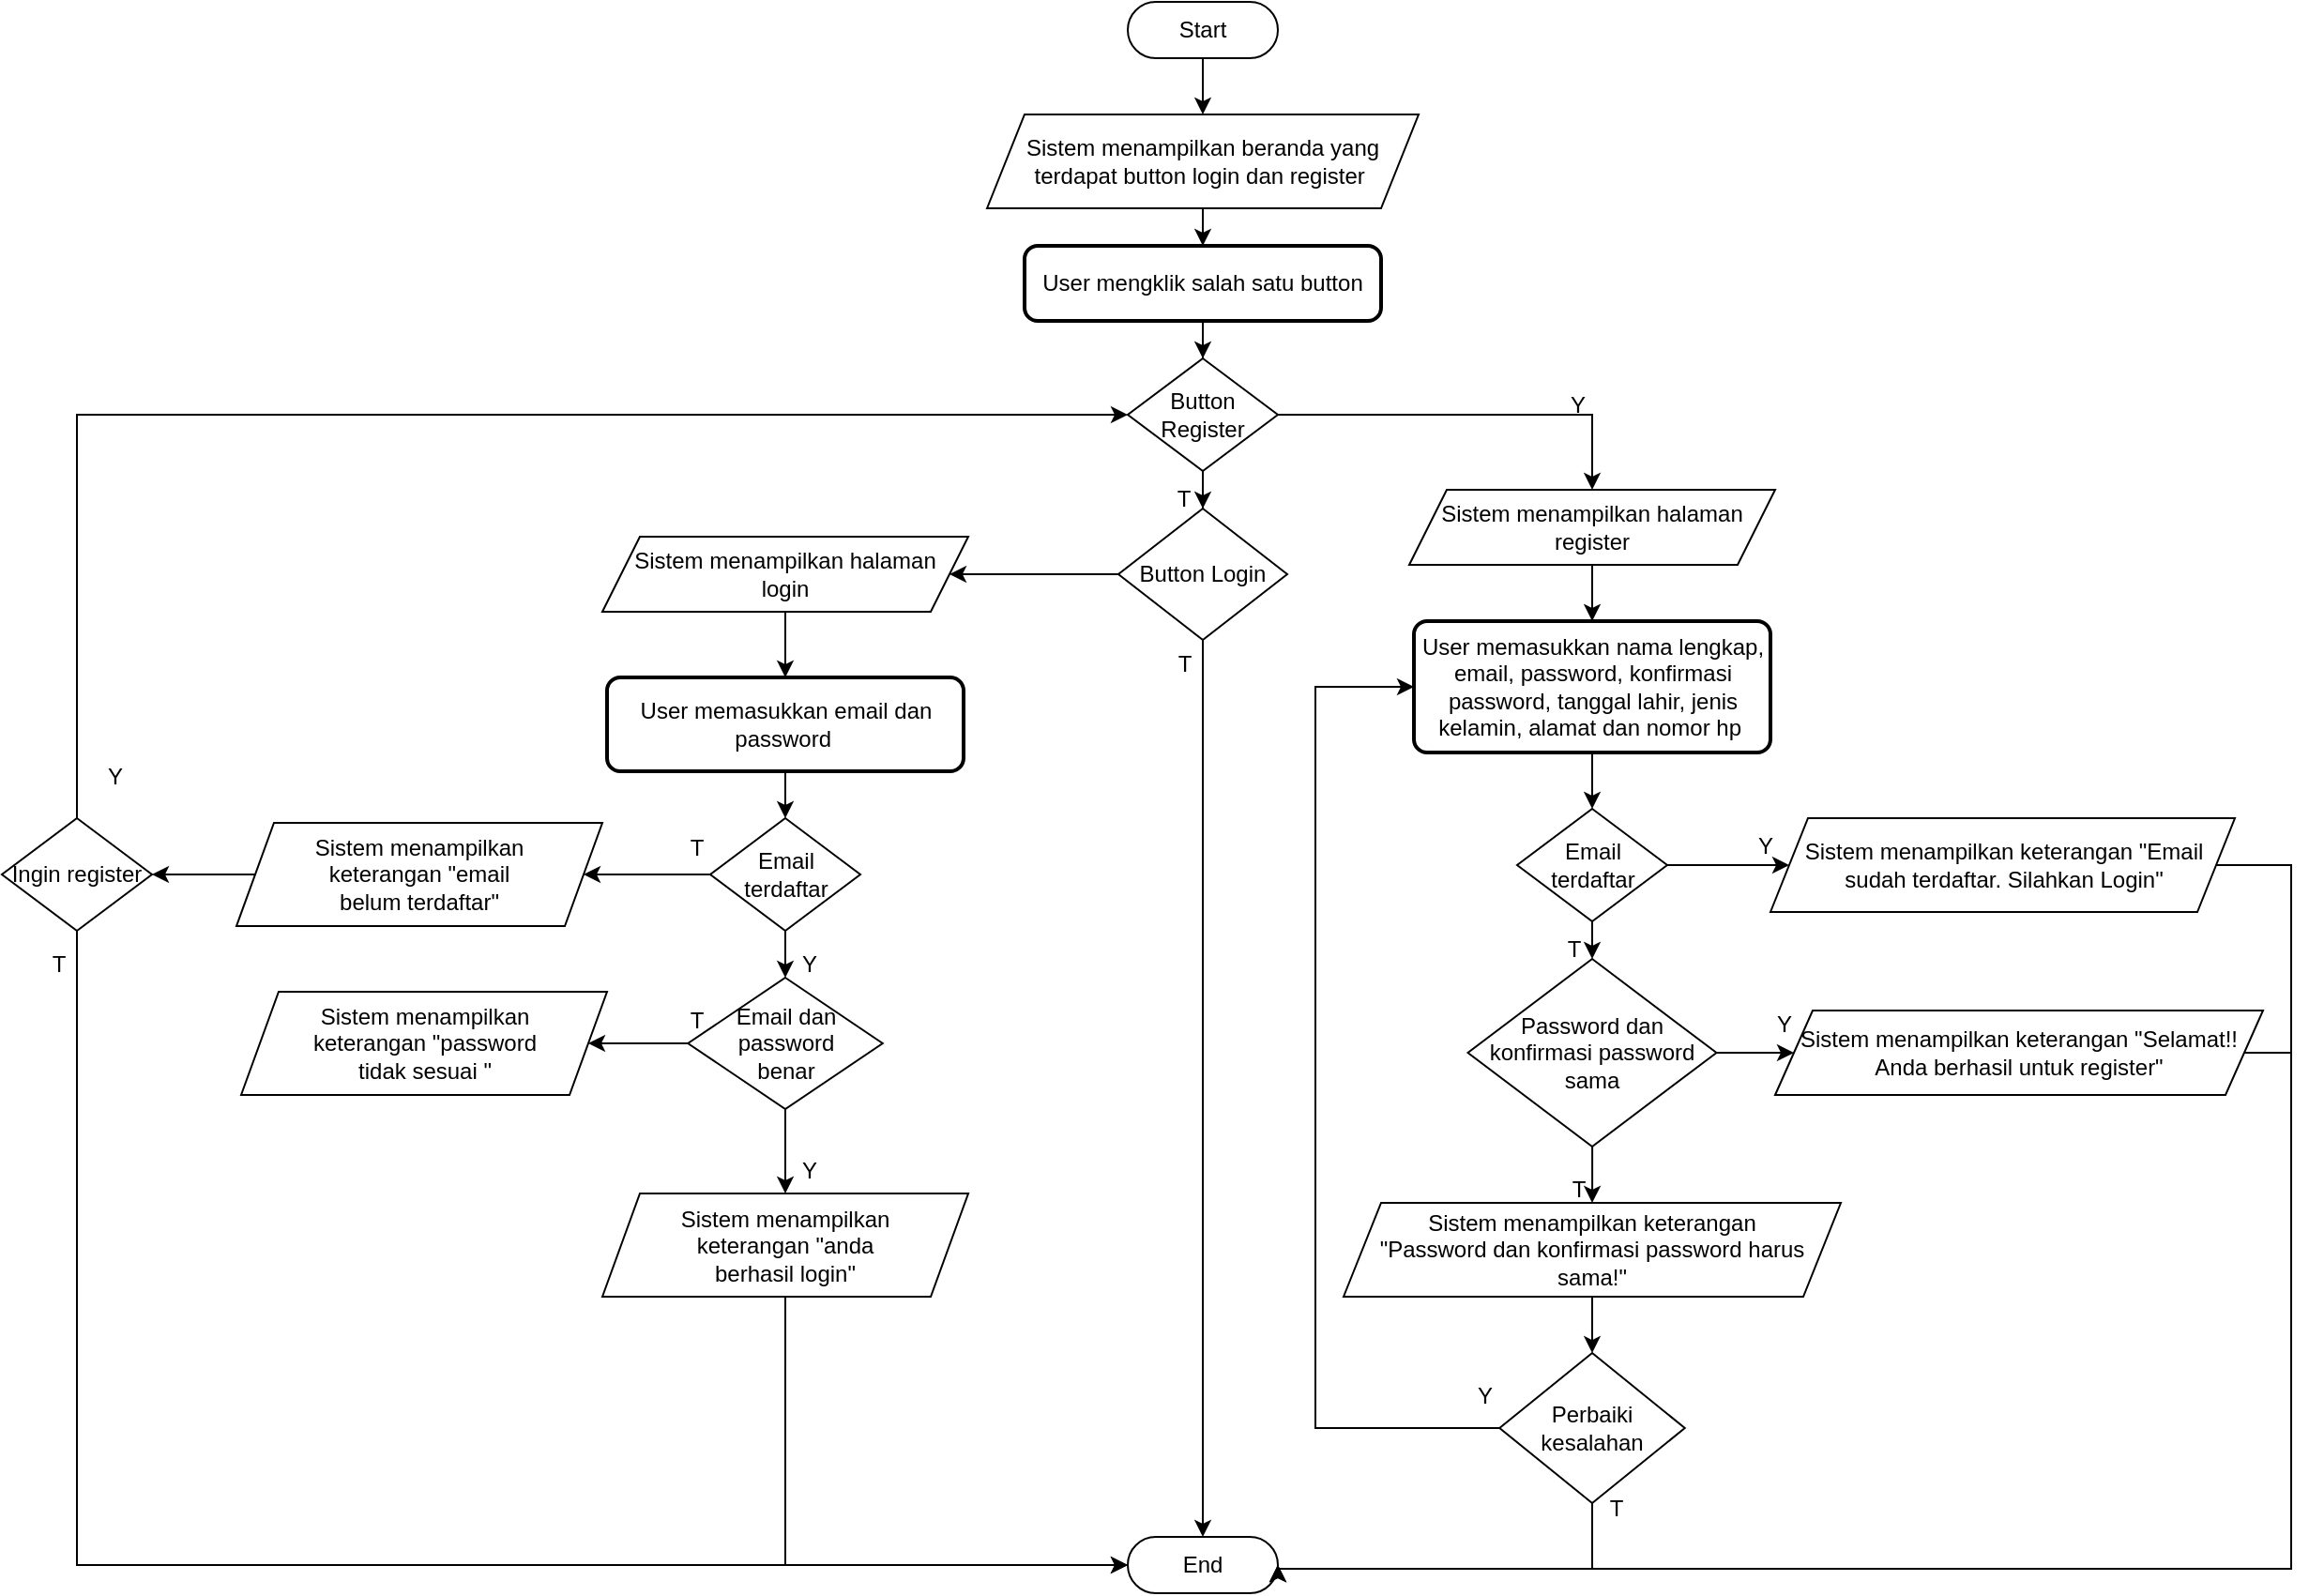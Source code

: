 <mxfile version="23.0.2" type="device" pages="2">
  <diagram name="flowchart regis &amp; login" id="tr8iX2gvW_JeiAStuutl">
    <mxGraphModel dx="1830" dy="1255" grid="1" gridSize="10" guides="1" tooltips="1" connect="1" arrows="1" fold="1" page="1" pageScale="1" pageWidth="850" pageHeight="1100" math="0" shadow="0">
      <root>
        <mxCell id="0" />
        <mxCell id="1" parent="0" />
        <mxCell id="v3Iyzvclv0i8AGypAWjE-15" value="" style="edgeStyle=orthogonalEdgeStyle;rounded=0;orthogonalLoop=1;jettySize=auto;html=1;" parent="1" source="v3Iyzvclv0i8AGypAWjE-13" target="v3Iyzvclv0i8AGypAWjE-14" edge="1">
          <mxGeometry relative="1" as="geometry" />
        </mxCell>
        <mxCell id="v3Iyzvclv0i8AGypAWjE-13" value="Start" style="html=1;dashed=0;whiteSpace=wrap;shape=mxgraph.dfd.start" parent="1" vertex="1">
          <mxGeometry x="230" y="100" width="80" height="30" as="geometry" />
        </mxCell>
        <mxCell id="v3Iyzvclv0i8AGypAWjE-19" value="" style="edgeStyle=orthogonalEdgeStyle;rounded=0;orthogonalLoop=1;jettySize=auto;html=1;" parent="1" source="v3Iyzvclv0i8AGypAWjE-14" target="v3Iyzvclv0i8AGypAWjE-17" edge="1">
          <mxGeometry relative="1" as="geometry" />
        </mxCell>
        <mxCell id="v3Iyzvclv0i8AGypAWjE-14" value="Sistem menampilkan beranda yang terdapat button login dan register&amp;nbsp;" style="shape=parallelogram;perimeter=parallelogramPerimeter;whiteSpace=wrap;html=1;fixedSize=1;dashed=0;" parent="1" vertex="1">
          <mxGeometry x="155" y="160" width="230" height="50" as="geometry" />
        </mxCell>
        <mxCell id="v3Iyzvclv0i8AGypAWjE-21" value="" style="edgeStyle=orthogonalEdgeStyle;rounded=0;orthogonalLoop=1;jettySize=auto;html=1;" parent="1" source="v3Iyzvclv0i8AGypAWjE-17" target="v3Iyzvclv0i8AGypAWjE-20" edge="1">
          <mxGeometry relative="1" as="geometry" />
        </mxCell>
        <mxCell id="v3Iyzvclv0i8AGypAWjE-17" value="User mengklik salah satu button" style="rounded=1;whiteSpace=wrap;html=1;absoluteArcSize=1;arcSize=14;strokeWidth=2;" parent="1" vertex="1">
          <mxGeometry x="175" y="230" width="190" height="40" as="geometry" />
        </mxCell>
        <mxCell id="v3Iyzvclv0i8AGypAWjE-23" value="" style="edgeStyle=orthogonalEdgeStyle;rounded=0;orthogonalLoop=1;jettySize=auto;html=1;" parent="1" source="v3Iyzvclv0i8AGypAWjE-20" target="v3Iyzvclv0i8AGypAWjE-22" edge="1">
          <mxGeometry relative="1" as="geometry" />
        </mxCell>
        <mxCell id="v3Iyzvclv0i8AGypAWjE-26" style="edgeStyle=orthogonalEdgeStyle;rounded=0;orthogonalLoop=1;jettySize=auto;html=1;" parent="1" source="v3Iyzvclv0i8AGypAWjE-20" target="v3Iyzvclv0i8AGypAWjE-25" edge="1">
          <mxGeometry relative="1" as="geometry" />
        </mxCell>
        <mxCell id="v3Iyzvclv0i8AGypAWjE-20" value="Button Register" style="rhombus;whiteSpace=wrap;html=1;" parent="1" vertex="1">
          <mxGeometry x="230" y="290" width="80" height="60" as="geometry" />
        </mxCell>
        <mxCell id="v3Iyzvclv0i8AGypAWjE-57" style="edgeStyle=orthogonalEdgeStyle;rounded=0;orthogonalLoop=1;jettySize=auto;html=1;entryX=1;entryY=0.5;entryDx=0;entryDy=0;" parent="1" source="v3Iyzvclv0i8AGypAWjE-22" target="v3Iyzvclv0i8AGypAWjE-56" edge="1">
          <mxGeometry relative="1" as="geometry" />
        </mxCell>
        <mxCell id="v3Iyzvclv0i8AGypAWjE-22" value="Button Login" style="rhombus;whiteSpace=wrap;html=1;" parent="1" vertex="1">
          <mxGeometry x="225" y="370" width="90" height="70" as="geometry" />
        </mxCell>
        <mxCell id="v3Iyzvclv0i8AGypAWjE-24" value="T" style="text;html=1;strokeColor=none;fillColor=none;align=center;verticalAlign=middle;whiteSpace=wrap;rounded=0;" parent="1" vertex="1">
          <mxGeometry x="230" y="350" width="60" height="30" as="geometry" />
        </mxCell>
        <mxCell id="v3Iyzvclv0i8AGypAWjE-29" value="" style="edgeStyle=orthogonalEdgeStyle;rounded=0;orthogonalLoop=1;jettySize=auto;html=1;" parent="1" source="v3Iyzvclv0i8AGypAWjE-25" target="v3Iyzvclv0i8AGypAWjE-28" edge="1">
          <mxGeometry relative="1" as="geometry" />
        </mxCell>
        <mxCell id="v3Iyzvclv0i8AGypAWjE-25" value="Sistem menampilkan halaman register" style="shape=parallelogram;perimeter=parallelogramPerimeter;whiteSpace=wrap;html=1;fixedSize=1;dashed=0;" parent="1" vertex="1">
          <mxGeometry x="380" y="360" width="195" height="40" as="geometry" />
        </mxCell>
        <mxCell id="v3Iyzvclv0i8AGypAWjE-27" value="Y" style="text;html=1;strokeColor=none;fillColor=none;align=center;verticalAlign=middle;whiteSpace=wrap;rounded=0;" parent="1" vertex="1">
          <mxGeometry x="440" y="300" width="60" height="30" as="geometry" />
        </mxCell>
        <mxCell id="v3Iyzvclv0i8AGypAWjE-31" value="" style="edgeStyle=orthogonalEdgeStyle;rounded=0;orthogonalLoop=1;jettySize=auto;html=1;" parent="1" source="v3Iyzvclv0i8AGypAWjE-28" target="v3Iyzvclv0i8AGypAWjE-30" edge="1">
          <mxGeometry relative="1" as="geometry" />
        </mxCell>
        <mxCell id="v3Iyzvclv0i8AGypAWjE-28" value="User memasukkan nama lengkap, email, password, konfirmasi password, tanggal lahir, jenis kelamin, alamat dan nomor hp&amp;nbsp;" style="rounded=1;whiteSpace=wrap;html=1;absoluteArcSize=1;arcSize=14;strokeWidth=2;" parent="1" vertex="1">
          <mxGeometry x="382.5" y="430" width="190" height="70" as="geometry" />
        </mxCell>
        <mxCell id="v3Iyzvclv0i8AGypAWjE-34" style="edgeStyle=orthogonalEdgeStyle;rounded=0;orthogonalLoop=1;jettySize=auto;html=1;entryX=0;entryY=0.5;entryDx=0;entryDy=0;" parent="1" source="v3Iyzvclv0i8AGypAWjE-30" target="v3Iyzvclv0i8AGypAWjE-33" edge="1">
          <mxGeometry relative="1" as="geometry" />
        </mxCell>
        <mxCell id="v3Iyzvclv0i8AGypAWjE-36" value="" style="edgeStyle=orthogonalEdgeStyle;rounded=0;orthogonalLoop=1;jettySize=auto;html=1;" parent="1" source="v3Iyzvclv0i8AGypAWjE-30" target="v3Iyzvclv0i8AGypAWjE-32" edge="1">
          <mxGeometry relative="1" as="geometry" />
        </mxCell>
        <mxCell id="v3Iyzvclv0i8AGypAWjE-30" value="Email terdaftar" style="rhombus;whiteSpace=wrap;html=1;" parent="1" vertex="1">
          <mxGeometry x="437.5" y="530" width="80" height="60" as="geometry" />
        </mxCell>
        <mxCell id="v3Iyzvclv0i8AGypAWjE-39" value="" style="edgeStyle=orthogonalEdgeStyle;rounded=0;orthogonalLoop=1;jettySize=auto;html=1;" parent="1" source="v3Iyzvclv0i8AGypAWjE-32" target="v3Iyzvclv0i8AGypAWjE-38" edge="1">
          <mxGeometry relative="1" as="geometry" />
        </mxCell>
        <mxCell id="v3Iyzvclv0i8AGypAWjE-42" value="" style="edgeStyle=orthogonalEdgeStyle;rounded=0;orthogonalLoop=1;jettySize=auto;html=1;" parent="1" source="v3Iyzvclv0i8AGypAWjE-32" target="v3Iyzvclv0i8AGypAWjE-41" edge="1">
          <mxGeometry relative="1" as="geometry" />
        </mxCell>
        <mxCell id="v3Iyzvclv0i8AGypAWjE-32" value="Password dan konfirmasi password sama" style="rhombus;whiteSpace=wrap;html=1;" parent="1" vertex="1">
          <mxGeometry x="411.25" y="610" width="132.5" height="100" as="geometry" />
        </mxCell>
        <mxCell id="v3Iyzvclv0i8AGypAWjE-33" value="Sistem menampilkan keterangan &quot;Email sudah terdaftar. Silahkan Login&quot;" style="shape=parallelogram;perimeter=parallelogramPerimeter;whiteSpace=wrap;html=1;fixedSize=1;dashed=0;" parent="1" vertex="1">
          <mxGeometry x="572.5" y="535" width="247.5" height="50" as="geometry" />
        </mxCell>
        <mxCell id="v3Iyzvclv0i8AGypAWjE-35" value="Y" style="text;html=1;strokeColor=none;fillColor=none;align=center;verticalAlign=middle;whiteSpace=wrap;rounded=0;" parent="1" vertex="1">
          <mxGeometry x="540" y="535" width="60" height="30" as="geometry" />
        </mxCell>
        <mxCell id="v3Iyzvclv0i8AGypAWjE-37" value="T" style="text;html=1;strokeColor=none;fillColor=none;align=center;verticalAlign=middle;whiteSpace=wrap;rounded=0;" parent="1" vertex="1">
          <mxGeometry x="438" y="590" width="60" height="30" as="geometry" />
        </mxCell>
        <mxCell id="v3Iyzvclv0i8AGypAWjE-38" value="Sistem menampilkan keterangan &quot;Selamat!! &lt;br&gt;Anda berhasil untuk register&quot;" style="shape=parallelogram;perimeter=parallelogramPerimeter;whiteSpace=wrap;html=1;fixedSize=1;dashed=0;" parent="1" vertex="1">
          <mxGeometry x="575" y="637.5" width="260" height="45" as="geometry" />
        </mxCell>
        <mxCell id="v3Iyzvclv0i8AGypAWjE-40" value="Y" style="text;html=1;strokeColor=none;fillColor=none;align=center;verticalAlign=middle;whiteSpace=wrap;rounded=0;" parent="1" vertex="1">
          <mxGeometry x="550" y="630" width="60" height="30" as="geometry" />
        </mxCell>
        <mxCell id="v3Iyzvclv0i8AGypAWjE-45" value="" style="edgeStyle=orthogonalEdgeStyle;rounded=0;orthogonalLoop=1;jettySize=auto;html=1;" parent="1" source="v3Iyzvclv0i8AGypAWjE-41" target="v3Iyzvclv0i8AGypAWjE-44" edge="1">
          <mxGeometry relative="1" as="geometry" />
        </mxCell>
        <mxCell id="v3Iyzvclv0i8AGypAWjE-41" value="Sistem menampilkan keterangan &lt;br&gt;&quot;Password dan konfirmasi password harus sama!&quot;" style="shape=parallelogram;perimeter=parallelogramPerimeter;whiteSpace=wrap;html=1;fixedSize=1;dashed=0;" parent="1" vertex="1">
          <mxGeometry x="345" y="740" width="265" height="50" as="geometry" />
        </mxCell>
        <mxCell id="v3Iyzvclv0i8AGypAWjE-43" value="T" style="text;html=1;align=center;verticalAlign=middle;resizable=0;points=[];autosize=1;strokeColor=none;fillColor=none;" parent="1" vertex="1">
          <mxGeometry x="455" y="718" width="30" height="30" as="geometry" />
        </mxCell>
        <mxCell id="v3Iyzvclv0i8AGypAWjE-49" style="edgeStyle=orthogonalEdgeStyle;rounded=0;orthogonalLoop=1;jettySize=auto;html=1;entryX=0;entryY=0.5;entryDx=0;entryDy=0;" parent="1" source="v3Iyzvclv0i8AGypAWjE-44" target="v3Iyzvclv0i8AGypAWjE-28" edge="1">
          <mxGeometry relative="1" as="geometry">
            <Array as="points">
              <mxPoint x="330" y="860" />
              <mxPoint x="330" y="465" />
            </Array>
          </mxGeometry>
        </mxCell>
        <mxCell id="v3Iyzvclv0i8AGypAWjE-44" value="Perbaiki kesalahan" style="rhombus;whiteSpace=wrap;html=1;" parent="1" vertex="1">
          <mxGeometry x="428.13" y="820" width="98.75" height="80" as="geometry" />
        </mxCell>
        <mxCell id="v3Iyzvclv0i8AGypAWjE-46" value="End" style="html=1;dashed=0;whiteSpace=wrap;shape=mxgraph.dfd.start" parent="1" vertex="1">
          <mxGeometry x="230" y="918" width="80" height="30" as="geometry" />
        </mxCell>
        <mxCell id="v3Iyzvclv0i8AGypAWjE-47" style="edgeStyle=orthogonalEdgeStyle;rounded=0;orthogonalLoop=1;jettySize=auto;html=1;entryX=1;entryY=0.5;entryDx=0;entryDy=0;entryPerimeter=0;" parent="1" source="v3Iyzvclv0i8AGypAWjE-44" target="v3Iyzvclv0i8AGypAWjE-46" edge="1">
          <mxGeometry relative="1" as="geometry">
            <Array as="points">
              <mxPoint x="477" y="935" />
            </Array>
          </mxGeometry>
        </mxCell>
        <mxCell id="v3Iyzvclv0i8AGypAWjE-48" value="T" style="text;html=1;align=center;verticalAlign=middle;resizable=0;points=[];autosize=1;strokeColor=none;fillColor=none;" parent="1" vertex="1">
          <mxGeometry x="475" y="888" width="30" height="30" as="geometry" />
        </mxCell>
        <mxCell id="v3Iyzvclv0i8AGypAWjE-51" value="Y" style="text;html=1;align=center;verticalAlign=middle;resizable=0;points=[];autosize=1;strokeColor=none;fillColor=none;" parent="1" vertex="1">
          <mxGeometry x="405" y="828" width="30" height="30" as="geometry" />
        </mxCell>
        <mxCell id="v3Iyzvclv0i8AGypAWjE-52" style="edgeStyle=orthogonalEdgeStyle;rounded=0;orthogonalLoop=1;jettySize=auto;html=1;entryX=1;entryY=0.5;entryDx=0;entryDy=0;entryPerimeter=0;" parent="1" source="v3Iyzvclv0i8AGypAWjE-33" target="v3Iyzvclv0i8AGypAWjE-46" edge="1">
          <mxGeometry relative="1" as="geometry">
            <Array as="points">
              <mxPoint x="850" y="560" />
              <mxPoint x="850" y="935" />
            </Array>
          </mxGeometry>
        </mxCell>
        <mxCell id="v3Iyzvclv0i8AGypAWjE-53" style="edgeStyle=orthogonalEdgeStyle;rounded=0;orthogonalLoop=1;jettySize=auto;html=1;entryX=1;entryY=0.5;entryDx=0;entryDy=0;entryPerimeter=0;" parent="1" source="v3Iyzvclv0i8AGypAWjE-38" target="v3Iyzvclv0i8AGypAWjE-46" edge="1">
          <mxGeometry relative="1" as="geometry">
            <Array as="points">
              <mxPoint x="850" y="660" />
              <mxPoint x="850" y="935" />
            </Array>
          </mxGeometry>
        </mxCell>
        <mxCell id="v3Iyzvclv0i8AGypAWjE-54" style="edgeStyle=orthogonalEdgeStyle;rounded=0;orthogonalLoop=1;jettySize=auto;html=1;entryX=0.5;entryY=0.5;entryDx=0;entryDy=-15;entryPerimeter=0;" parent="1" source="v3Iyzvclv0i8AGypAWjE-22" target="v3Iyzvclv0i8AGypAWjE-46" edge="1">
          <mxGeometry relative="1" as="geometry" />
        </mxCell>
        <mxCell id="v3Iyzvclv0i8AGypAWjE-55" value="T" style="text;html=1;align=center;verticalAlign=middle;resizable=0;points=[];autosize=1;strokeColor=none;fillColor=none;" parent="1" vertex="1">
          <mxGeometry x="245" y="438" width="30" height="30" as="geometry" />
        </mxCell>
        <mxCell id="v3Iyzvclv0i8AGypAWjE-60" style="edgeStyle=orthogonalEdgeStyle;rounded=0;orthogonalLoop=1;jettySize=auto;html=1;entryX=0.5;entryY=0;entryDx=0;entryDy=0;" parent="1" source="v3Iyzvclv0i8AGypAWjE-56" target="v3Iyzvclv0i8AGypAWjE-59" edge="1">
          <mxGeometry relative="1" as="geometry" />
        </mxCell>
        <mxCell id="v3Iyzvclv0i8AGypAWjE-56" value="Sistem menampilkan halaman &lt;br&gt;login" style="shape=parallelogram;perimeter=parallelogramPerimeter;whiteSpace=wrap;html=1;fixedSize=1;dashed=0;" parent="1" vertex="1">
          <mxGeometry x="-50" y="385" width="195" height="40" as="geometry" />
        </mxCell>
        <mxCell id="v3Iyzvclv0i8AGypAWjE-63" style="edgeStyle=orthogonalEdgeStyle;rounded=0;orthogonalLoop=1;jettySize=auto;html=1;exitX=0.5;exitY=1;exitDx=0;exitDy=0;entryX=0.5;entryY=0;entryDx=0;entryDy=0;" parent="1" source="v3Iyzvclv0i8AGypAWjE-58" target="v3Iyzvclv0i8AGypAWjE-62" edge="1">
          <mxGeometry relative="1" as="geometry" />
        </mxCell>
        <mxCell id="v3Iyzvclv0i8AGypAWjE-66" style="edgeStyle=orthogonalEdgeStyle;rounded=0;orthogonalLoop=1;jettySize=auto;html=1;exitX=0;exitY=0.5;exitDx=0;exitDy=0;entryX=1;entryY=0.5;entryDx=0;entryDy=0;" parent="1" source="v3Iyzvclv0i8AGypAWjE-58" target="v3Iyzvclv0i8AGypAWjE-65" edge="1">
          <mxGeometry relative="1" as="geometry" />
        </mxCell>
        <mxCell id="v3Iyzvclv0i8AGypAWjE-58" value="Email terdaftar" style="rhombus;whiteSpace=wrap;html=1;" parent="1" vertex="1">
          <mxGeometry x="7.5" y="535" width="80" height="60" as="geometry" />
        </mxCell>
        <mxCell id="v3Iyzvclv0i8AGypAWjE-61" style="edgeStyle=orthogonalEdgeStyle;rounded=0;orthogonalLoop=1;jettySize=auto;html=1;" parent="1" source="v3Iyzvclv0i8AGypAWjE-59" target="v3Iyzvclv0i8AGypAWjE-58" edge="1">
          <mxGeometry relative="1" as="geometry" />
        </mxCell>
        <mxCell id="v3Iyzvclv0i8AGypAWjE-59" value="User memasukkan email dan password&amp;nbsp;" style="rounded=1;whiteSpace=wrap;html=1;absoluteArcSize=1;arcSize=14;strokeWidth=2;" parent="1" vertex="1">
          <mxGeometry x="-47.5" y="460" width="190" height="50" as="geometry" />
        </mxCell>
        <mxCell id="v3Iyzvclv0i8AGypAWjE-69" style="edgeStyle=orthogonalEdgeStyle;rounded=0;orthogonalLoop=1;jettySize=auto;html=1;exitX=0;exitY=0.5;exitDx=0;exitDy=0;entryX=1;entryY=0.5;entryDx=0;entryDy=0;" parent="1" source="v3Iyzvclv0i8AGypAWjE-62" target="v3Iyzvclv0i8AGypAWjE-68" edge="1">
          <mxGeometry relative="1" as="geometry" />
        </mxCell>
        <mxCell id="v3Iyzvclv0i8AGypAWjE-72" style="edgeStyle=orthogonalEdgeStyle;rounded=0;orthogonalLoop=1;jettySize=auto;html=1;exitX=0.5;exitY=1;exitDx=0;exitDy=0;entryX=0.5;entryY=0;entryDx=0;entryDy=0;" parent="1" source="v3Iyzvclv0i8AGypAWjE-62" target="v3Iyzvclv0i8AGypAWjE-71" edge="1">
          <mxGeometry relative="1" as="geometry" />
        </mxCell>
        <mxCell id="v3Iyzvclv0i8AGypAWjE-62" value="Email dan &lt;br&gt;password &lt;br&gt;benar" style="rhombus;whiteSpace=wrap;html=1;" parent="1" vertex="1">
          <mxGeometry x="-4.37" y="620" width="103.75" height="70" as="geometry" />
        </mxCell>
        <mxCell id="v3Iyzvclv0i8AGypAWjE-64" value="Y" style="text;html=1;align=center;verticalAlign=middle;resizable=0;points=[];autosize=1;strokeColor=none;fillColor=none;" parent="1" vertex="1">
          <mxGeometry x="45" y="598" width="30" height="30" as="geometry" />
        </mxCell>
        <mxCell id="v3Iyzvclv0i8AGypAWjE-76" style="edgeStyle=orthogonalEdgeStyle;rounded=0;orthogonalLoop=1;jettySize=auto;html=1;exitX=0;exitY=0.5;exitDx=0;exitDy=0;entryX=1;entryY=0.5;entryDx=0;entryDy=0;" parent="1" source="v3Iyzvclv0i8AGypAWjE-65" target="v3Iyzvclv0i8AGypAWjE-75" edge="1">
          <mxGeometry relative="1" as="geometry" />
        </mxCell>
        <mxCell id="v3Iyzvclv0i8AGypAWjE-65" value="Sistem menampilkan &lt;br&gt;keterangan &quot;email &lt;br&gt;belum terdaftar&quot;" style="shape=parallelogram;perimeter=parallelogramPerimeter;whiteSpace=wrap;html=1;fixedSize=1;dashed=0;" parent="1" vertex="1">
          <mxGeometry x="-245" y="537.5" width="195" height="55" as="geometry" />
        </mxCell>
        <mxCell id="v3Iyzvclv0i8AGypAWjE-67" value="T" style="text;html=1;align=center;verticalAlign=middle;resizable=0;points=[];autosize=1;strokeColor=none;fillColor=none;" parent="1" vertex="1">
          <mxGeometry x="-15" y="536" width="30" height="30" as="geometry" />
        </mxCell>
        <mxCell id="v3Iyzvclv0i8AGypAWjE-68" value="Sistem menampilkan &lt;br&gt;keterangan &quot;password &lt;br&gt;tidak sesuai &quot;" style="shape=parallelogram;perimeter=parallelogramPerimeter;whiteSpace=wrap;html=1;fixedSize=1;dashed=0;" parent="1" vertex="1">
          <mxGeometry x="-242.5" y="627.5" width="195" height="55" as="geometry" />
        </mxCell>
        <mxCell id="v3Iyzvclv0i8AGypAWjE-70" value="T" style="text;html=1;align=center;verticalAlign=middle;resizable=0;points=[];autosize=1;strokeColor=none;fillColor=none;" parent="1" vertex="1">
          <mxGeometry x="-15" y="628" width="30" height="30" as="geometry" />
        </mxCell>
        <mxCell id="v3Iyzvclv0i8AGypAWjE-71" value="Sistem menampilkan &lt;br&gt;keterangan &quot;anda &lt;br&gt;berhasil login&quot;" style="shape=parallelogram;perimeter=parallelogramPerimeter;whiteSpace=wrap;html=1;fixedSize=1;dashed=0;" parent="1" vertex="1">
          <mxGeometry x="-49.99" y="735" width="195" height="55" as="geometry" />
        </mxCell>
        <mxCell id="v3Iyzvclv0i8AGypAWjE-73" value="Y" style="text;html=1;align=center;verticalAlign=middle;resizable=0;points=[];autosize=1;strokeColor=none;fillColor=none;" parent="1" vertex="1">
          <mxGeometry x="45" y="708" width="30" height="30" as="geometry" />
        </mxCell>
        <mxCell id="v3Iyzvclv0i8AGypAWjE-74" style="edgeStyle=orthogonalEdgeStyle;rounded=0;orthogonalLoop=1;jettySize=auto;html=1;exitX=0.5;exitY=1;exitDx=0;exitDy=0;entryX=0;entryY=0.5;entryDx=0;entryDy=0;entryPerimeter=0;" parent="1" source="v3Iyzvclv0i8AGypAWjE-71" target="v3Iyzvclv0i8AGypAWjE-46" edge="1">
          <mxGeometry relative="1" as="geometry" />
        </mxCell>
        <mxCell id="v3Iyzvclv0i8AGypAWjE-77" style="edgeStyle=orthogonalEdgeStyle;rounded=0;orthogonalLoop=1;jettySize=auto;html=1;exitX=0.5;exitY=0;exitDx=0;exitDy=0;entryX=0;entryY=0.5;entryDx=0;entryDy=0;" parent="1" source="v3Iyzvclv0i8AGypAWjE-75" target="v3Iyzvclv0i8AGypAWjE-20" edge="1">
          <mxGeometry relative="1" as="geometry" />
        </mxCell>
        <mxCell id="v3Iyzvclv0i8AGypAWjE-75" value="Ingin register" style="rhombus;whiteSpace=wrap;html=1;" parent="1" vertex="1">
          <mxGeometry x="-370" y="535" width="80" height="60" as="geometry" />
        </mxCell>
        <mxCell id="v3Iyzvclv0i8AGypAWjE-78" value="Y" style="text;html=1;align=center;verticalAlign=middle;resizable=0;points=[];autosize=1;strokeColor=none;fillColor=none;" parent="1" vertex="1">
          <mxGeometry x="-325" y="498" width="30" height="30" as="geometry" />
        </mxCell>
        <mxCell id="v3Iyzvclv0i8AGypAWjE-80" style="edgeStyle=orthogonalEdgeStyle;rounded=0;orthogonalLoop=1;jettySize=auto;html=1;entryX=0;entryY=0.5;entryDx=0;entryDy=0;entryPerimeter=0;" parent="1" source="v3Iyzvclv0i8AGypAWjE-75" target="v3Iyzvclv0i8AGypAWjE-46" edge="1">
          <mxGeometry relative="1" as="geometry">
            <Array as="points">
              <mxPoint x="-330" y="933" />
            </Array>
          </mxGeometry>
        </mxCell>
        <mxCell id="v3Iyzvclv0i8AGypAWjE-81" value="T" style="text;html=1;align=center;verticalAlign=middle;resizable=0;points=[];autosize=1;strokeColor=none;fillColor=none;" parent="1" vertex="1">
          <mxGeometry x="-355" y="598" width="30" height="30" as="geometry" />
        </mxCell>
      </root>
    </mxGraphModel>
  </diagram>
  <diagram id="__hNGD4FUtmJjt8eJBI0" name="desain database">
    <mxGraphModel dx="1750" dy="913" grid="1" gridSize="10" guides="1" tooltips="1" connect="1" arrows="1" fold="1" page="1" pageScale="1" pageWidth="850" pageHeight="1100" math="0" shadow="0">
      <root>
        <mxCell id="0" />
        <mxCell id="1" parent="0" />
        <mxCell id="52cJ8CEB_hb3u92NHU_I-5" value="tb_peserta" style="shape=table;startSize=30;container=1;collapsible=1;childLayout=tableLayout;fixedRows=1;rowLines=0;fontStyle=1;align=center;resizeLast=1;html=1;" vertex="1" parent="1">
          <mxGeometry x="320" y="410" width="180" height="270" as="geometry" />
        </mxCell>
        <mxCell id="52cJ8CEB_hb3u92NHU_I-6" value="" style="shape=tableRow;horizontal=0;startSize=0;swimlaneHead=0;swimlaneBody=0;fillColor=none;collapsible=0;dropTarget=0;points=[[0,0.5],[1,0.5]];portConstraint=eastwest;top=0;left=0;right=0;bottom=1;" vertex="1" parent="52cJ8CEB_hb3u92NHU_I-5">
          <mxGeometry y="30" width="180" height="30" as="geometry" />
        </mxCell>
        <mxCell id="52cJ8CEB_hb3u92NHU_I-7" value="PK" style="shape=partialRectangle;connectable=0;fillColor=none;top=0;left=0;bottom=0;right=0;fontStyle=1;overflow=hidden;whiteSpace=wrap;html=1;" vertex="1" parent="52cJ8CEB_hb3u92NHU_I-6">
          <mxGeometry width="30" height="30" as="geometry">
            <mxRectangle width="30" height="30" as="alternateBounds" />
          </mxGeometry>
        </mxCell>
        <mxCell id="52cJ8CEB_hb3u92NHU_I-8" value="id_peserta" style="shape=partialRectangle;connectable=0;fillColor=none;top=0;left=0;bottom=0;right=0;align=left;spacingLeft=6;fontStyle=5;overflow=hidden;whiteSpace=wrap;html=1;" vertex="1" parent="52cJ8CEB_hb3u92NHU_I-6">
          <mxGeometry x="30" width="150" height="30" as="geometry">
            <mxRectangle width="150" height="30" as="alternateBounds" />
          </mxGeometry>
        </mxCell>
        <mxCell id="52cJ8CEB_hb3u92NHU_I-9" value="" style="shape=tableRow;horizontal=0;startSize=0;swimlaneHead=0;swimlaneBody=0;fillColor=none;collapsible=0;dropTarget=0;points=[[0,0.5],[1,0.5]];portConstraint=eastwest;top=0;left=0;right=0;bottom=0;" vertex="1" parent="52cJ8CEB_hb3u92NHU_I-5">
          <mxGeometry y="60" width="180" height="30" as="geometry" />
        </mxCell>
        <mxCell id="52cJ8CEB_hb3u92NHU_I-10" value="" style="shape=partialRectangle;connectable=0;fillColor=none;top=0;left=0;bottom=0;right=0;editable=1;overflow=hidden;whiteSpace=wrap;html=1;" vertex="1" parent="52cJ8CEB_hb3u92NHU_I-9">
          <mxGeometry width="30" height="30" as="geometry">
            <mxRectangle width="30" height="30" as="alternateBounds" />
          </mxGeometry>
        </mxCell>
        <mxCell id="52cJ8CEB_hb3u92NHU_I-11" value="nama_lengkap" style="shape=partialRectangle;connectable=0;fillColor=none;top=0;left=0;bottom=0;right=0;align=left;spacingLeft=6;overflow=hidden;whiteSpace=wrap;html=1;" vertex="1" parent="52cJ8CEB_hb3u92NHU_I-9">
          <mxGeometry x="30" width="150" height="30" as="geometry">
            <mxRectangle width="150" height="30" as="alternateBounds" />
          </mxGeometry>
        </mxCell>
        <mxCell id="52cJ8CEB_hb3u92NHU_I-12" value="" style="shape=tableRow;horizontal=0;startSize=0;swimlaneHead=0;swimlaneBody=0;fillColor=none;collapsible=0;dropTarget=0;points=[[0,0.5],[1,0.5]];portConstraint=eastwest;top=0;left=0;right=0;bottom=0;" vertex="1" parent="52cJ8CEB_hb3u92NHU_I-5">
          <mxGeometry y="90" width="180" height="30" as="geometry" />
        </mxCell>
        <mxCell id="52cJ8CEB_hb3u92NHU_I-13" value="" style="shape=partialRectangle;connectable=0;fillColor=none;top=0;left=0;bottom=0;right=0;editable=1;overflow=hidden;whiteSpace=wrap;html=1;" vertex="1" parent="52cJ8CEB_hb3u92NHU_I-12">
          <mxGeometry width="30" height="30" as="geometry">
            <mxRectangle width="30" height="30" as="alternateBounds" />
          </mxGeometry>
        </mxCell>
        <mxCell id="52cJ8CEB_hb3u92NHU_I-14" value="email" style="shape=partialRectangle;connectable=0;fillColor=none;top=0;left=0;bottom=0;right=0;align=left;spacingLeft=6;overflow=hidden;whiteSpace=wrap;html=1;" vertex="1" parent="52cJ8CEB_hb3u92NHU_I-12">
          <mxGeometry x="30" width="150" height="30" as="geometry">
            <mxRectangle width="150" height="30" as="alternateBounds" />
          </mxGeometry>
        </mxCell>
        <mxCell id="52cJ8CEB_hb3u92NHU_I-15" value="" style="shape=tableRow;horizontal=0;startSize=0;swimlaneHead=0;swimlaneBody=0;fillColor=none;collapsible=0;dropTarget=0;points=[[0,0.5],[1,0.5]];portConstraint=eastwest;top=0;left=0;right=0;bottom=0;" vertex="1" parent="52cJ8CEB_hb3u92NHU_I-5">
          <mxGeometry y="120" width="180" height="30" as="geometry" />
        </mxCell>
        <mxCell id="52cJ8CEB_hb3u92NHU_I-16" value="" style="shape=partialRectangle;connectable=0;fillColor=none;top=0;left=0;bottom=0;right=0;editable=1;overflow=hidden;whiteSpace=wrap;html=1;" vertex="1" parent="52cJ8CEB_hb3u92NHU_I-15">
          <mxGeometry width="30" height="30" as="geometry">
            <mxRectangle width="30" height="30" as="alternateBounds" />
          </mxGeometry>
        </mxCell>
        <mxCell id="52cJ8CEB_hb3u92NHU_I-17" value="tanggal_lahir" style="shape=partialRectangle;connectable=0;fillColor=none;top=0;left=0;bottom=0;right=0;align=left;spacingLeft=6;overflow=hidden;whiteSpace=wrap;html=1;" vertex="1" parent="52cJ8CEB_hb3u92NHU_I-15">
          <mxGeometry x="30" width="150" height="30" as="geometry">
            <mxRectangle width="150" height="30" as="alternateBounds" />
          </mxGeometry>
        </mxCell>
        <mxCell id="52cJ8CEB_hb3u92NHU_I-18" value="" style="shape=tableRow;horizontal=0;startSize=0;swimlaneHead=0;swimlaneBody=0;fillColor=none;collapsible=0;dropTarget=0;points=[[0,0.5],[1,0.5]];portConstraint=eastwest;top=0;left=0;right=0;bottom=0;" vertex="1" parent="52cJ8CEB_hb3u92NHU_I-5">
          <mxGeometry y="150" width="180" height="30" as="geometry" />
        </mxCell>
        <mxCell id="52cJ8CEB_hb3u92NHU_I-19" value="" style="shape=partialRectangle;connectable=0;fillColor=none;top=0;left=0;bottom=0;right=0;editable=1;overflow=hidden;whiteSpace=wrap;html=1;" vertex="1" parent="52cJ8CEB_hb3u92NHU_I-18">
          <mxGeometry width="30" height="30" as="geometry">
            <mxRectangle width="30" height="30" as="alternateBounds" />
          </mxGeometry>
        </mxCell>
        <mxCell id="52cJ8CEB_hb3u92NHU_I-20" value="jenis_kelamin" style="shape=partialRectangle;connectable=0;fillColor=none;top=0;left=0;bottom=0;right=0;align=left;spacingLeft=6;overflow=hidden;whiteSpace=wrap;html=1;" vertex="1" parent="52cJ8CEB_hb3u92NHU_I-18">
          <mxGeometry x="30" width="150" height="30" as="geometry">
            <mxRectangle width="150" height="30" as="alternateBounds" />
          </mxGeometry>
        </mxCell>
        <mxCell id="52cJ8CEB_hb3u92NHU_I-21" value="" style="shape=tableRow;horizontal=0;startSize=0;swimlaneHead=0;swimlaneBody=0;fillColor=none;collapsible=0;dropTarget=0;points=[[0,0.5],[1,0.5]];portConstraint=eastwest;top=0;left=0;right=0;bottom=0;" vertex="1" parent="52cJ8CEB_hb3u92NHU_I-5">
          <mxGeometry y="180" width="180" height="30" as="geometry" />
        </mxCell>
        <mxCell id="52cJ8CEB_hb3u92NHU_I-22" value="" style="shape=partialRectangle;connectable=0;fillColor=none;top=0;left=0;bottom=0;right=0;editable=1;overflow=hidden;whiteSpace=wrap;html=1;" vertex="1" parent="52cJ8CEB_hb3u92NHU_I-21">
          <mxGeometry width="30" height="30" as="geometry">
            <mxRectangle width="30" height="30" as="alternateBounds" />
          </mxGeometry>
        </mxCell>
        <mxCell id="52cJ8CEB_hb3u92NHU_I-23" value="alamat" style="shape=partialRectangle;connectable=0;fillColor=none;top=0;left=0;bottom=0;right=0;align=left;spacingLeft=6;overflow=hidden;whiteSpace=wrap;html=1;" vertex="1" parent="52cJ8CEB_hb3u92NHU_I-21">
          <mxGeometry x="30" width="150" height="30" as="geometry">
            <mxRectangle width="150" height="30" as="alternateBounds" />
          </mxGeometry>
        </mxCell>
        <mxCell id="52cJ8CEB_hb3u92NHU_I-24" value="" style="shape=tableRow;horizontal=0;startSize=0;swimlaneHead=0;swimlaneBody=0;fillColor=none;collapsible=0;dropTarget=0;points=[[0,0.5],[1,0.5]];portConstraint=eastwest;top=0;left=0;right=0;bottom=0;" vertex="1" parent="52cJ8CEB_hb3u92NHU_I-5">
          <mxGeometry y="210" width="180" height="30" as="geometry" />
        </mxCell>
        <mxCell id="52cJ8CEB_hb3u92NHU_I-25" value="" style="shape=partialRectangle;connectable=0;fillColor=none;top=0;left=0;bottom=0;right=0;editable=1;overflow=hidden;whiteSpace=wrap;html=1;" vertex="1" parent="52cJ8CEB_hb3u92NHU_I-24">
          <mxGeometry width="30" height="30" as="geometry">
            <mxRectangle width="30" height="30" as="alternateBounds" />
          </mxGeometry>
        </mxCell>
        <mxCell id="52cJ8CEB_hb3u92NHU_I-26" value="no_hp" style="shape=partialRectangle;connectable=0;fillColor=none;top=0;left=0;bottom=0;right=0;align=left;spacingLeft=6;overflow=hidden;whiteSpace=wrap;html=1;" vertex="1" parent="52cJ8CEB_hb3u92NHU_I-24">
          <mxGeometry x="30" width="150" height="30" as="geometry">
            <mxRectangle width="150" height="30" as="alternateBounds" />
          </mxGeometry>
        </mxCell>
        <mxCell id="52cJ8CEB_hb3u92NHU_I-245" value="" style="shape=tableRow;horizontal=0;startSize=0;swimlaneHead=0;swimlaneBody=0;fillColor=none;collapsible=0;dropTarget=0;points=[[0,0.5],[1,0.5]];portConstraint=eastwest;top=0;left=0;right=0;bottom=0;" vertex="1" parent="52cJ8CEB_hb3u92NHU_I-5">
          <mxGeometry y="240" width="180" height="30" as="geometry" />
        </mxCell>
        <mxCell id="52cJ8CEB_hb3u92NHU_I-246" value="" style="shape=partialRectangle;connectable=0;fillColor=none;top=0;left=0;bottom=0;right=0;editable=1;overflow=hidden;whiteSpace=wrap;html=1;" vertex="1" parent="52cJ8CEB_hb3u92NHU_I-245">
          <mxGeometry width="30" height="30" as="geometry">
            <mxRectangle width="30" height="30" as="alternateBounds" />
          </mxGeometry>
        </mxCell>
        <mxCell id="52cJ8CEB_hb3u92NHU_I-247" value="id_admin" style="shape=partialRectangle;connectable=0;fillColor=none;top=0;left=0;bottom=0;right=0;align=left;spacingLeft=6;overflow=hidden;whiteSpace=wrap;html=1;" vertex="1" parent="52cJ8CEB_hb3u92NHU_I-245">
          <mxGeometry x="30" width="150" height="30" as="geometry">
            <mxRectangle width="150" height="30" as="alternateBounds" />
          </mxGeometry>
        </mxCell>
        <mxCell id="52cJ8CEB_hb3u92NHU_I-27" value="tb_admin" style="shape=table;startSize=30;container=1;collapsible=1;childLayout=tableLayout;fixedRows=1;rowLines=0;fontStyle=1;align=center;resizeLast=1;html=1;" vertex="1" parent="1">
          <mxGeometry x="80" y="810" width="180" height="270" as="geometry" />
        </mxCell>
        <mxCell id="52cJ8CEB_hb3u92NHU_I-28" value="" style="shape=tableRow;horizontal=0;startSize=0;swimlaneHead=0;swimlaneBody=0;fillColor=none;collapsible=0;dropTarget=0;points=[[0,0.5],[1,0.5]];portConstraint=eastwest;top=0;left=0;right=0;bottom=1;" vertex="1" parent="52cJ8CEB_hb3u92NHU_I-27">
          <mxGeometry y="30" width="180" height="30" as="geometry" />
        </mxCell>
        <mxCell id="52cJ8CEB_hb3u92NHU_I-29" value="PK" style="shape=partialRectangle;connectable=0;fillColor=none;top=0;left=0;bottom=0;right=0;fontStyle=1;overflow=hidden;whiteSpace=wrap;html=1;" vertex="1" parent="52cJ8CEB_hb3u92NHU_I-28">
          <mxGeometry width="30" height="30" as="geometry">
            <mxRectangle width="30" height="30" as="alternateBounds" />
          </mxGeometry>
        </mxCell>
        <mxCell id="52cJ8CEB_hb3u92NHU_I-30" value="id_admin" style="shape=partialRectangle;connectable=0;fillColor=none;top=0;left=0;bottom=0;right=0;align=left;spacingLeft=6;fontStyle=5;overflow=hidden;whiteSpace=wrap;html=1;" vertex="1" parent="52cJ8CEB_hb3u92NHU_I-28">
          <mxGeometry x="30" width="150" height="30" as="geometry">
            <mxRectangle width="150" height="30" as="alternateBounds" />
          </mxGeometry>
        </mxCell>
        <mxCell id="52cJ8CEB_hb3u92NHU_I-31" value="" style="shape=tableRow;horizontal=0;startSize=0;swimlaneHead=0;swimlaneBody=0;fillColor=none;collapsible=0;dropTarget=0;points=[[0,0.5],[1,0.5]];portConstraint=eastwest;top=0;left=0;right=0;bottom=0;" vertex="1" parent="52cJ8CEB_hb3u92NHU_I-27">
          <mxGeometry y="60" width="180" height="30" as="geometry" />
        </mxCell>
        <mxCell id="52cJ8CEB_hb3u92NHU_I-32" value="" style="shape=partialRectangle;connectable=0;fillColor=none;top=0;left=0;bottom=0;right=0;editable=1;overflow=hidden;whiteSpace=wrap;html=1;" vertex="1" parent="52cJ8CEB_hb3u92NHU_I-31">
          <mxGeometry width="30" height="30" as="geometry">
            <mxRectangle width="30" height="30" as="alternateBounds" />
          </mxGeometry>
        </mxCell>
        <mxCell id="52cJ8CEB_hb3u92NHU_I-33" value="nama_lengkap" style="shape=partialRectangle;connectable=0;fillColor=none;top=0;left=0;bottom=0;right=0;align=left;spacingLeft=6;overflow=hidden;whiteSpace=wrap;html=1;" vertex="1" parent="52cJ8CEB_hb3u92NHU_I-31">
          <mxGeometry x="30" width="150" height="30" as="geometry">
            <mxRectangle width="150" height="30" as="alternateBounds" />
          </mxGeometry>
        </mxCell>
        <mxCell id="52cJ8CEB_hb3u92NHU_I-34" value="" style="shape=tableRow;horizontal=0;startSize=0;swimlaneHead=0;swimlaneBody=0;fillColor=none;collapsible=0;dropTarget=0;points=[[0,0.5],[1,0.5]];portConstraint=eastwest;top=0;left=0;right=0;bottom=0;" vertex="1" parent="52cJ8CEB_hb3u92NHU_I-27">
          <mxGeometry y="90" width="180" height="30" as="geometry" />
        </mxCell>
        <mxCell id="52cJ8CEB_hb3u92NHU_I-35" value="" style="shape=partialRectangle;connectable=0;fillColor=none;top=0;left=0;bottom=0;right=0;editable=1;overflow=hidden;whiteSpace=wrap;html=1;" vertex="1" parent="52cJ8CEB_hb3u92NHU_I-34">
          <mxGeometry width="30" height="30" as="geometry">
            <mxRectangle width="30" height="30" as="alternateBounds" />
          </mxGeometry>
        </mxCell>
        <mxCell id="52cJ8CEB_hb3u92NHU_I-36" value="email" style="shape=partialRectangle;connectable=0;fillColor=none;top=0;left=0;bottom=0;right=0;align=left;spacingLeft=6;overflow=hidden;whiteSpace=wrap;html=1;" vertex="1" parent="52cJ8CEB_hb3u92NHU_I-34">
          <mxGeometry x="30" width="150" height="30" as="geometry">
            <mxRectangle width="150" height="30" as="alternateBounds" />
          </mxGeometry>
        </mxCell>
        <mxCell id="52cJ8CEB_hb3u92NHU_I-37" value="" style="shape=tableRow;horizontal=0;startSize=0;swimlaneHead=0;swimlaneBody=0;fillColor=none;collapsible=0;dropTarget=0;points=[[0,0.5],[1,0.5]];portConstraint=eastwest;top=0;left=0;right=0;bottom=0;" vertex="1" parent="52cJ8CEB_hb3u92NHU_I-27">
          <mxGeometry y="120" width="180" height="30" as="geometry" />
        </mxCell>
        <mxCell id="52cJ8CEB_hb3u92NHU_I-38" value="" style="shape=partialRectangle;connectable=0;fillColor=none;top=0;left=0;bottom=0;right=0;editable=1;overflow=hidden;whiteSpace=wrap;html=1;" vertex="1" parent="52cJ8CEB_hb3u92NHU_I-37">
          <mxGeometry width="30" height="30" as="geometry">
            <mxRectangle width="30" height="30" as="alternateBounds" />
          </mxGeometry>
        </mxCell>
        <mxCell id="52cJ8CEB_hb3u92NHU_I-39" value="tanggal_lahir" style="shape=partialRectangle;connectable=0;fillColor=none;top=0;left=0;bottom=0;right=0;align=left;spacingLeft=6;overflow=hidden;whiteSpace=wrap;html=1;" vertex="1" parent="52cJ8CEB_hb3u92NHU_I-37">
          <mxGeometry x="30" width="150" height="30" as="geometry">
            <mxRectangle width="150" height="30" as="alternateBounds" />
          </mxGeometry>
        </mxCell>
        <mxCell id="52cJ8CEB_hb3u92NHU_I-40" value="" style="shape=tableRow;horizontal=0;startSize=0;swimlaneHead=0;swimlaneBody=0;fillColor=none;collapsible=0;dropTarget=0;points=[[0,0.5],[1,0.5]];portConstraint=eastwest;top=0;left=0;right=0;bottom=0;" vertex="1" parent="52cJ8CEB_hb3u92NHU_I-27">
          <mxGeometry y="150" width="180" height="30" as="geometry" />
        </mxCell>
        <mxCell id="52cJ8CEB_hb3u92NHU_I-41" value="" style="shape=partialRectangle;connectable=0;fillColor=none;top=0;left=0;bottom=0;right=0;editable=1;overflow=hidden;whiteSpace=wrap;html=1;" vertex="1" parent="52cJ8CEB_hb3u92NHU_I-40">
          <mxGeometry width="30" height="30" as="geometry">
            <mxRectangle width="30" height="30" as="alternateBounds" />
          </mxGeometry>
        </mxCell>
        <mxCell id="52cJ8CEB_hb3u92NHU_I-42" value="jenis_kelamin" style="shape=partialRectangle;connectable=0;fillColor=none;top=0;left=0;bottom=0;right=0;align=left;spacingLeft=6;overflow=hidden;whiteSpace=wrap;html=1;" vertex="1" parent="52cJ8CEB_hb3u92NHU_I-40">
          <mxGeometry x="30" width="150" height="30" as="geometry">
            <mxRectangle width="150" height="30" as="alternateBounds" />
          </mxGeometry>
        </mxCell>
        <mxCell id="52cJ8CEB_hb3u92NHU_I-43" value="" style="shape=tableRow;horizontal=0;startSize=0;swimlaneHead=0;swimlaneBody=0;fillColor=none;collapsible=0;dropTarget=0;points=[[0,0.5],[1,0.5]];portConstraint=eastwest;top=0;left=0;right=0;bottom=0;" vertex="1" parent="52cJ8CEB_hb3u92NHU_I-27">
          <mxGeometry y="180" width="180" height="30" as="geometry" />
        </mxCell>
        <mxCell id="52cJ8CEB_hb3u92NHU_I-44" value="" style="shape=partialRectangle;connectable=0;fillColor=none;top=0;left=0;bottom=0;right=0;editable=1;overflow=hidden;whiteSpace=wrap;html=1;" vertex="1" parent="52cJ8CEB_hb3u92NHU_I-43">
          <mxGeometry width="30" height="30" as="geometry">
            <mxRectangle width="30" height="30" as="alternateBounds" />
          </mxGeometry>
        </mxCell>
        <mxCell id="52cJ8CEB_hb3u92NHU_I-45" value="alamat" style="shape=partialRectangle;connectable=0;fillColor=none;top=0;left=0;bottom=0;right=0;align=left;spacingLeft=6;overflow=hidden;whiteSpace=wrap;html=1;" vertex="1" parent="52cJ8CEB_hb3u92NHU_I-43">
          <mxGeometry x="30" width="150" height="30" as="geometry">
            <mxRectangle width="150" height="30" as="alternateBounds" />
          </mxGeometry>
        </mxCell>
        <mxCell id="52cJ8CEB_hb3u92NHU_I-46" value="" style="shape=tableRow;horizontal=0;startSize=0;swimlaneHead=0;swimlaneBody=0;fillColor=none;collapsible=0;dropTarget=0;points=[[0,0.5],[1,0.5]];portConstraint=eastwest;top=0;left=0;right=0;bottom=0;" vertex="1" parent="52cJ8CEB_hb3u92NHU_I-27">
          <mxGeometry y="210" width="180" height="30" as="geometry" />
        </mxCell>
        <mxCell id="52cJ8CEB_hb3u92NHU_I-47" value="" style="shape=partialRectangle;connectable=0;fillColor=none;top=0;left=0;bottom=0;right=0;editable=1;overflow=hidden;whiteSpace=wrap;html=1;" vertex="1" parent="52cJ8CEB_hb3u92NHU_I-46">
          <mxGeometry width="30" height="30" as="geometry">
            <mxRectangle width="30" height="30" as="alternateBounds" />
          </mxGeometry>
        </mxCell>
        <mxCell id="52cJ8CEB_hb3u92NHU_I-48" value="no_hp" style="shape=partialRectangle;connectable=0;fillColor=none;top=0;left=0;bottom=0;right=0;align=left;spacingLeft=6;overflow=hidden;whiteSpace=wrap;html=1;" vertex="1" parent="52cJ8CEB_hb3u92NHU_I-46">
          <mxGeometry x="30" width="150" height="30" as="geometry">
            <mxRectangle width="150" height="30" as="alternateBounds" />
          </mxGeometry>
        </mxCell>
        <mxCell id="52cJ8CEB_hb3u92NHU_I-49" value="" style="shape=tableRow;horizontal=0;startSize=0;swimlaneHead=0;swimlaneBody=0;fillColor=none;collapsible=0;dropTarget=0;points=[[0,0.5],[1,0.5]];portConstraint=eastwest;top=0;left=0;right=0;bottom=0;" vertex="1" parent="52cJ8CEB_hb3u92NHU_I-27">
          <mxGeometry y="240" width="180" height="30" as="geometry" />
        </mxCell>
        <mxCell id="52cJ8CEB_hb3u92NHU_I-50" value="" style="shape=partialRectangle;connectable=0;fillColor=none;top=0;left=0;bottom=0;right=0;editable=1;overflow=hidden;whiteSpace=wrap;html=1;" vertex="1" parent="52cJ8CEB_hb3u92NHU_I-49">
          <mxGeometry width="30" height="30" as="geometry">
            <mxRectangle width="30" height="30" as="alternateBounds" />
          </mxGeometry>
        </mxCell>
        <mxCell id="52cJ8CEB_hb3u92NHU_I-51" value="jabatan" style="shape=partialRectangle;connectable=0;fillColor=none;top=0;left=0;bottom=0;right=0;align=left;spacingLeft=6;overflow=hidden;whiteSpace=wrap;html=1;" vertex="1" parent="52cJ8CEB_hb3u92NHU_I-49">
          <mxGeometry x="30" width="150" height="30" as="geometry">
            <mxRectangle width="150" height="30" as="alternateBounds" />
          </mxGeometry>
        </mxCell>
        <mxCell id="52cJ8CEB_hb3u92NHU_I-52" value="tb_mentor" style="shape=table;startSize=30;container=1;collapsible=1;childLayout=tableLayout;fixedRows=1;rowLines=0;fontStyle=1;align=center;resizeLast=1;html=1;" vertex="1" parent="1">
          <mxGeometry x="50" y="440" width="180" height="300" as="geometry" />
        </mxCell>
        <mxCell id="52cJ8CEB_hb3u92NHU_I-53" value="" style="shape=tableRow;horizontal=0;startSize=0;swimlaneHead=0;swimlaneBody=0;fillColor=none;collapsible=0;dropTarget=0;points=[[0,0.5],[1,0.5]];portConstraint=eastwest;top=0;left=0;right=0;bottom=1;" vertex="1" parent="52cJ8CEB_hb3u92NHU_I-52">
          <mxGeometry y="30" width="180" height="30" as="geometry" />
        </mxCell>
        <mxCell id="52cJ8CEB_hb3u92NHU_I-54" value="PK" style="shape=partialRectangle;connectable=0;fillColor=none;top=0;left=0;bottom=0;right=0;fontStyle=1;overflow=hidden;whiteSpace=wrap;html=1;" vertex="1" parent="52cJ8CEB_hb3u92NHU_I-53">
          <mxGeometry width="30" height="30" as="geometry">
            <mxRectangle width="30" height="30" as="alternateBounds" />
          </mxGeometry>
        </mxCell>
        <mxCell id="52cJ8CEB_hb3u92NHU_I-55" value="id_mentor" style="shape=partialRectangle;connectable=0;fillColor=none;top=0;left=0;bottom=0;right=0;align=left;spacingLeft=6;fontStyle=5;overflow=hidden;whiteSpace=wrap;html=1;" vertex="1" parent="52cJ8CEB_hb3u92NHU_I-53">
          <mxGeometry x="30" width="150" height="30" as="geometry">
            <mxRectangle width="150" height="30" as="alternateBounds" />
          </mxGeometry>
        </mxCell>
        <mxCell id="52cJ8CEB_hb3u92NHU_I-56" value="" style="shape=tableRow;horizontal=0;startSize=0;swimlaneHead=0;swimlaneBody=0;fillColor=none;collapsible=0;dropTarget=0;points=[[0,0.5],[1,0.5]];portConstraint=eastwest;top=0;left=0;right=0;bottom=0;" vertex="1" parent="52cJ8CEB_hb3u92NHU_I-52">
          <mxGeometry y="60" width="180" height="30" as="geometry" />
        </mxCell>
        <mxCell id="52cJ8CEB_hb3u92NHU_I-57" value="" style="shape=partialRectangle;connectable=0;fillColor=none;top=0;left=0;bottom=0;right=0;editable=1;overflow=hidden;whiteSpace=wrap;html=1;" vertex="1" parent="52cJ8CEB_hb3u92NHU_I-56">
          <mxGeometry width="30" height="30" as="geometry">
            <mxRectangle width="30" height="30" as="alternateBounds" />
          </mxGeometry>
        </mxCell>
        <mxCell id="52cJ8CEB_hb3u92NHU_I-58" value="nama_lengkap" style="shape=partialRectangle;connectable=0;fillColor=none;top=0;left=0;bottom=0;right=0;align=left;spacingLeft=6;overflow=hidden;whiteSpace=wrap;html=1;" vertex="1" parent="52cJ8CEB_hb3u92NHU_I-56">
          <mxGeometry x="30" width="150" height="30" as="geometry">
            <mxRectangle width="150" height="30" as="alternateBounds" />
          </mxGeometry>
        </mxCell>
        <mxCell id="52cJ8CEB_hb3u92NHU_I-59" value="" style="shape=tableRow;horizontal=0;startSize=0;swimlaneHead=0;swimlaneBody=0;fillColor=none;collapsible=0;dropTarget=0;points=[[0,0.5],[1,0.5]];portConstraint=eastwest;top=0;left=0;right=0;bottom=0;" vertex="1" parent="52cJ8CEB_hb3u92NHU_I-52">
          <mxGeometry y="90" width="180" height="30" as="geometry" />
        </mxCell>
        <mxCell id="52cJ8CEB_hb3u92NHU_I-60" value="" style="shape=partialRectangle;connectable=0;fillColor=none;top=0;left=0;bottom=0;right=0;editable=1;overflow=hidden;whiteSpace=wrap;html=1;" vertex="1" parent="52cJ8CEB_hb3u92NHU_I-59">
          <mxGeometry width="30" height="30" as="geometry">
            <mxRectangle width="30" height="30" as="alternateBounds" />
          </mxGeometry>
        </mxCell>
        <mxCell id="52cJ8CEB_hb3u92NHU_I-61" value="email" style="shape=partialRectangle;connectable=0;fillColor=none;top=0;left=0;bottom=0;right=0;align=left;spacingLeft=6;overflow=hidden;whiteSpace=wrap;html=1;" vertex="1" parent="52cJ8CEB_hb3u92NHU_I-59">
          <mxGeometry x="30" width="150" height="30" as="geometry">
            <mxRectangle width="150" height="30" as="alternateBounds" />
          </mxGeometry>
        </mxCell>
        <mxCell id="52cJ8CEB_hb3u92NHU_I-62" value="" style="shape=tableRow;horizontal=0;startSize=0;swimlaneHead=0;swimlaneBody=0;fillColor=none;collapsible=0;dropTarget=0;points=[[0,0.5],[1,0.5]];portConstraint=eastwest;top=0;left=0;right=0;bottom=0;" vertex="1" parent="52cJ8CEB_hb3u92NHU_I-52">
          <mxGeometry y="120" width="180" height="30" as="geometry" />
        </mxCell>
        <mxCell id="52cJ8CEB_hb3u92NHU_I-63" value="" style="shape=partialRectangle;connectable=0;fillColor=none;top=0;left=0;bottom=0;right=0;editable=1;overflow=hidden;whiteSpace=wrap;html=1;" vertex="1" parent="52cJ8CEB_hb3u92NHU_I-62">
          <mxGeometry width="30" height="30" as="geometry">
            <mxRectangle width="30" height="30" as="alternateBounds" />
          </mxGeometry>
        </mxCell>
        <mxCell id="52cJ8CEB_hb3u92NHU_I-64" value="tanggal_lahir" style="shape=partialRectangle;connectable=0;fillColor=none;top=0;left=0;bottom=0;right=0;align=left;spacingLeft=6;overflow=hidden;whiteSpace=wrap;html=1;" vertex="1" parent="52cJ8CEB_hb3u92NHU_I-62">
          <mxGeometry x="30" width="150" height="30" as="geometry">
            <mxRectangle width="150" height="30" as="alternateBounds" />
          </mxGeometry>
        </mxCell>
        <mxCell id="52cJ8CEB_hb3u92NHU_I-65" value="" style="shape=tableRow;horizontal=0;startSize=0;swimlaneHead=0;swimlaneBody=0;fillColor=none;collapsible=0;dropTarget=0;points=[[0,0.5],[1,0.5]];portConstraint=eastwest;top=0;left=0;right=0;bottom=0;" vertex="1" parent="52cJ8CEB_hb3u92NHU_I-52">
          <mxGeometry y="150" width="180" height="30" as="geometry" />
        </mxCell>
        <mxCell id="52cJ8CEB_hb3u92NHU_I-66" value="" style="shape=partialRectangle;connectable=0;fillColor=none;top=0;left=0;bottom=0;right=0;editable=1;overflow=hidden;whiteSpace=wrap;html=1;" vertex="1" parent="52cJ8CEB_hb3u92NHU_I-65">
          <mxGeometry width="30" height="30" as="geometry">
            <mxRectangle width="30" height="30" as="alternateBounds" />
          </mxGeometry>
        </mxCell>
        <mxCell id="52cJ8CEB_hb3u92NHU_I-67" value="jenis_kelamin" style="shape=partialRectangle;connectable=0;fillColor=none;top=0;left=0;bottom=0;right=0;align=left;spacingLeft=6;overflow=hidden;whiteSpace=wrap;html=1;" vertex="1" parent="52cJ8CEB_hb3u92NHU_I-65">
          <mxGeometry x="30" width="150" height="30" as="geometry">
            <mxRectangle width="150" height="30" as="alternateBounds" />
          </mxGeometry>
        </mxCell>
        <mxCell id="52cJ8CEB_hb3u92NHU_I-68" value="" style="shape=tableRow;horizontal=0;startSize=0;swimlaneHead=0;swimlaneBody=0;fillColor=none;collapsible=0;dropTarget=0;points=[[0,0.5],[1,0.5]];portConstraint=eastwest;top=0;left=0;right=0;bottom=0;" vertex="1" parent="52cJ8CEB_hb3u92NHU_I-52">
          <mxGeometry y="180" width="180" height="30" as="geometry" />
        </mxCell>
        <mxCell id="52cJ8CEB_hb3u92NHU_I-69" value="" style="shape=partialRectangle;connectable=0;fillColor=none;top=0;left=0;bottom=0;right=0;editable=1;overflow=hidden;whiteSpace=wrap;html=1;" vertex="1" parent="52cJ8CEB_hb3u92NHU_I-68">
          <mxGeometry width="30" height="30" as="geometry">
            <mxRectangle width="30" height="30" as="alternateBounds" />
          </mxGeometry>
        </mxCell>
        <mxCell id="52cJ8CEB_hb3u92NHU_I-70" value="alamat" style="shape=partialRectangle;connectable=0;fillColor=none;top=0;left=0;bottom=0;right=0;align=left;spacingLeft=6;overflow=hidden;whiteSpace=wrap;html=1;" vertex="1" parent="52cJ8CEB_hb3u92NHU_I-68">
          <mxGeometry x="30" width="150" height="30" as="geometry">
            <mxRectangle width="150" height="30" as="alternateBounds" />
          </mxGeometry>
        </mxCell>
        <mxCell id="52cJ8CEB_hb3u92NHU_I-71" value="" style="shape=tableRow;horizontal=0;startSize=0;swimlaneHead=0;swimlaneBody=0;fillColor=none;collapsible=0;dropTarget=0;points=[[0,0.5],[1,0.5]];portConstraint=eastwest;top=0;left=0;right=0;bottom=0;" vertex="1" parent="52cJ8CEB_hb3u92NHU_I-52">
          <mxGeometry y="210" width="180" height="30" as="geometry" />
        </mxCell>
        <mxCell id="52cJ8CEB_hb3u92NHU_I-72" value="" style="shape=partialRectangle;connectable=0;fillColor=none;top=0;left=0;bottom=0;right=0;editable=1;overflow=hidden;whiteSpace=wrap;html=1;" vertex="1" parent="52cJ8CEB_hb3u92NHU_I-71">
          <mxGeometry width="30" height="30" as="geometry">
            <mxRectangle width="30" height="30" as="alternateBounds" />
          </mxGeometry>
        </mxCell>
        <mxCell id="52cJ8CEB_hb3u92NHU_I-73" value="no_hp" style="shape=partialRectangle;connectable=0;fillColor=none;top=0;left=0;bottom=0;right=0;align=left;spacingLeft=6;overflow=hidden;whiteSpace=wrap;html=1;" vertex="1" parent="52cJ8CEB_hb3u92NHU_I-71">
          <mxGeometry x="30" width="150" height="30" as="geometry">
            <mxRectangle width="150" height="30" as="alternateBounds" />
          </mxGeometry>
        </mxCell>
        <mxCell id="52cJ8CEB_hb3u92NHU_I-74" value="" style="shape=tableRow;horizontal=0;startSize=0;swimlaneHead=0;swimlaneBody=0;fillColor=none;collapsible=0;dropTarget=0;points=[[0,0.5],[1,0.5]];portConstraint=eastwest;top=0;left=0;right=0;bottom=0;" vertex="1" parent="52cJ8CEB_hb3u92NHU_I-52">
          <mxGeometry y="240" width="180" height="30" as="geometry" />
        </mxCell>
        <mxCell id="52cJ8CEB_hb3u92NHU_I-75" value="" style="shape=partialRectangle;connectable=0;fillColor=none;top=0;left=0;bottom=0;right=0;editable=1;overflow=hidden;whiteSpace=wrap;html=1;" vertex="1" parent="52cJ8CEB_hb3u92NHU_I-74">
          <mxGeometry width="30" height="30" as="geometry">
            <mxRectangle width="30" height="30" as="alternateBounds" />
          </mxGeometry>
        </mxCell>
        <mxCell id="52cJ8CEB_hb3u92NHU_I-76" value="bidang" style="shape=partialRectangle;connectable=0;fillColor=none;top=0;left=0;bottom=0;right=0;align=left;spacingLeft=6;overflow=hidden;whiteSpace=wrap;html=1;" vertex="1" parent="52cJ8CEB_hb3u92NHU_I-74">
          <mxGeometry x="30" width="150" height="30" as="geometry">
            <mxRectangle width="150" height="30" as="alternateBounds" />
          </mxGeometry>
        </mxCell>
        <mxCell id="52cJ8CEB_hb3u92NHU_I-248" value="" style="shape=tableRow;horizontal=0;startSize=0;swimlaneHead=0;swimlaneBody=0;fillColor=none;collapsible=0;dropTarget=0;points=[[0,0.5],[1,0.5]];portConstraint=eastwest;top=0;left=0;right=0;bottom=0;" vertex="1" parent="52cJ8CEB_hb3u92NHU_I-52">
          <mxGeometry y="270" width="180" height="30" as="geometry" />
        </mxCell>
        <mxCell id="52cJ8CEB_hb3u92NHU_I-249" value="" style="shape=partialRectangle;connectable=0;fillColor=none;top=0;left=0;bottom=0;right=0;editable=1;overflow=hidden;whiteSpace=wrap;html=1;" vertex="1" parent="52cJ8CEB_hb3u92NHU_I-248">
          <mxGeometry width="30" height="30" as="geometry">
            <mxRectangle width="30" height="30" as="alternateBounds" />
          </mxGeometry>
        </mxCell>
        <mxCell id="52cJ8CEB_hb3u92NHU_I-250" value="id_admin" style="shape=partialRectangle;connectable=0;fillColor=none;top=0;left=0;bottom=0;right=0;align=left;spacingLeft=6;overflow=hidden;whiteSpace=wrap;html=1;" vertex="1" parent="52cJ8CEB_hb3u92NHU_I-248">
          <mxGeometry x="30" width="150" height="30" as="geometry">
            <mxRectangle width="150" height="30" as="alternateBounds" />
          </mxGeometry>
        </mxCell>
        <mxCell id="52cJ8CEB_hb3u92NHU_I-102" value="tb_pembayaran" style="shape=table;startSize=30;container=1;collapsible=1;childLayout=tableLayout;fixedRows=1;rowLines=0;fontStyle=1;align=center;resizeLast=1;html=1;" vertex="1" parent="1">
          <mxGeometry x="320" y="710" width="180" height="270" as="geometry" />
        </mxCell>
        <mxCell id="52cJ8CEB_hb3u92NHU_I-103" value="" style="shape=tableRow;horizontal=0;startSize=0;swimlaneHead=0;swimlaneBody=0;fillColor=none;collapsible=0;dropTarget=0;points=[[0,0.5],[1,0.5]];portConstraint=eastwest;top=0;left=0;right=0;bottom=1;" vertex="1" parent="52cJ8CEB_hb3u92NHU_I-102">
          <mxGeometry y="30" width="180" height="30" as="geometry" />
        </mxCell>
        <mxCell id="52cJ8CEB_hb3u92NHU_I-104" value="PK" style="shape=partialRectangle;connectable=0;fillColor=none;top=0;left=0;bottom=0;right=0;fontStyle=1;overflow=hidden;whiteSpace=wrap;html=1;" vertex="1" parent="52cJ8CEB_hb3u92NHU_I-103">
          <mxGeometry width="30" height="30" as="geometry">
            <mxRectangle width="30" height="30" as="alternateBounds" />
          </mxGeometry>
        </mxCell>
        <mxCell id="52cJ8CEB_hb3u92NHU_I-105" value="id_pembayaran" style="shape=partialRectangle;connectable=0;fillColor=none;top=0;left=0;bottom=0;right=0;align=left;spacingLeft=6;fontStyle=5;overflow=hidden;whiteSpace=wrap;html=1;" vertex="1" parent="52cJ8CEB_hb3u92NHU_I-103">
          <mxGeometry x="30" width="150" height="30" as="geometry">
            <mxRectangle width="150" height="30" as="alternateBounds" />
          </mxGeometry>
        </mxCell>
        <mxCell id="52cJ8CEB_hb3u92NHU_I-140" value="" style="shape=tableRow;horizontal=0;startSize=0;swimlaneHead=0;swimlaneBody=0;fillColor=none;collapsible=0;dropTarget=0;points=[[0,0.5],[1,0.5]];portConstraint=eastwest;top=0;left=0;right=0;bottom=0;" vertex="1" parent="52cJ8CEB_hb3u92NHU_I-102">
          <mxGeometry y="60" width="180" height="30" as="geometry" />
        </mxCell>
        <mxCell id="52cJ8CEB_hb3u92NHU_I-141" value="" style="shape=partialRectangle;connectable=0;fillColor=none;top=0;left=0;bottom=0;right=0;editable=1;overflow=hidden;whiteSpace=wrap;html=1;" vertex="1" parent="52cJ8CEB_hb3u92NHU_I-140">
          <mxGeometry width="30" height="30" as="geometry">
            <mxRectangle width="30" height="30" as="alternateBounds" />
          </mxGeometry>
        </mxCell>
        <mxCell id="52cJ8CEB_hb3u92NHU_I-142" value="jumlah_pembayaran" style="shape=partialRectangle;connectable=0;fillColor=none;top=0;left=0;bottom=0;right=0;align=left;spacingLeft=6;overflow=hidden;whiteSpace=wrap;html=1;" vertex="1" parent="52cJ8CEB_hb3u92NHU_I-140">
          <mxGeometry x="30" width="150" height="30" as="geometry">
            <mxRectangle width="150" height="30" as="alternateBounds" />
          </mxGeometry>
        </mxCell>
        <mxCell id="52cJ8CEB_hb3u92NHU_I-143" value="" style="shape=tableRow;horizontal=0;startSize=0;swimlaneHead=0;swimlaneBody=0;fillColor=none;collapsible=0;dropTarget=0;points=[[0,0.5],[1,0.5]];portConstraint=eastwest;top=0;left=0;right=0;bottom=0;" vertex="1" parent="52cJ8CEB_hb3u92NHU_I-102">
          <mxGeometry y="90" width="180" height="30" as="geometry" />
        </mxCell>
        <mxCell id="52cJ8CEB_hb3u92NHU_I-144" value="" style="shape=partialRectangle;connectable=0;fillColor=none;top=0;left=0;bottom=0;right=0;editable=1;overflow=hidden;whiteSpace=wrap;html=1;" vertex="1" parent="52cJ8CEB_hb3u92NHU_I-143">
          <mxGeometry width="30" height="30" as="geometry">
            <mxRectangle width="30" height="30" as="alternateBounds" />
          </mxGeometry>
        </mxCell>
        <mxCell id="52cJ8CEB_hb3u92NHU_I-145" value="tgl_pembayaran" style="shape=partialRectangle;connectable=0;fillColor=none;top=0;left=0;bottom=0;right=0;align=left;spacingLeft=6;overflow=hidden;whiteSpace=wrap;html=1;" vertex="1" parent="52cJ8CEB_hb3u92NHU_I-143">
          <mxGeometry x="30" width="150" height="30" as="geometry">
            <mxRectangle width="150" height="30" as="alternateBounds" />
          </mxGeometry>
        </mxCell>
        <mxCell id="52cJ8CEB_hb3u92NHU_I-109" value="" style="shape=tableRow;horizontal=0;startSize=0;swimlaneHead=0;swimlaneBody=0;fillColor=none;collapsible=0;dropTarget=0;points=[[0,0.5],[1,0.5]];portConstraint=eastwest;top=0;left=0;right=0;bottom=0;" vertex="1" parent="52cJ8CEB_hb3u92NHU_I-102">
          <mxGeometry y="120" width="180" height="30" as="geometry" />
        </mxCell>
        <mxCell id="52cJ8CEB_hb3u92NHU_I-110" value="" style="shape=partialRectangle;connectable=0;fillColor=none;top=0;left=0;bottom=0;right=0;editable=1;overflow=hidden;whiteSpace=wrap;html=1;" vertex="1" parent="52cJ8CEB_hb3u92NHU_I-109">
          <mxGeometry width="30" height="30" as="geometry">
            <mxRectangle width="30" height="30" as="alternateBounds" />
          </mxGeometry>
        </mxCell>
        <mxCell id="52cJ8CEB_hb3u92NHU_I-111" value="metode_pembayaran" style="shape=partialRectangle;connectable=0;fillColor=none;top=0;left=0;bottom=0;right=0;align=left;spacingLeft=6;overflow=hidden;whiteSpace=wrap;html=1;" vertex="1" parent="52cJ8CEB_hb3u92NHU_I-109">
          <mxGeometry x="30" width="150" height="30" as="geometry">
            <mxRectangle width="150" height="30" as="alternateBounds" />
          </mxGeometry>
        </mxCell>
        <mxCell id="52cJ8CEB_hb3u92NHU_I-146" value="" style="shape=tableRow;horizontal=0;startSize=0;swimlaneHead=0;swimlaneBody=0;fillColor=none;collapsible=0;dropTarget=0;points=[[0,0.5],[1,0.5]];portConstraint=eastwest;top=0;left=0;right=0;bottom=0;" vertex="1" parent="52cJ8CEB_hb3u92NHU_I-102">
          <mxGeometry y="150" width="180" height="30" as="geometry" />
        </mxCell>
        <mxCell id="52cJ8CEB_hb3u92NHU_I-147" value="" style="shape=partialRectangle;connectable=0;fillColor=none;top=0;left=0;bottom=0;right=0;editable=1;overflow=hidden;whiteSpace=wrap;html=1;" vertex="1" parent="52cJ8CEB_hb3u92NHU_I-146">
          <mxGeometry width="30" height="30" as="geometry">
            <mxRectangle width="30" height="30" as="alternateBounds" />
          </mxGeometry>
        </mxCell>
        <mxCell id="52cJ8CEB_hb3u92NHU_I-148" value="status" style="shape=partialRectangle;connectable=0;fillColor=none;top=0;left=0;bottom=0;right=0;align=left;spacingLeft=6;overflow=hidden;whiteSpace=wrap;html=1;" vertex="1" parent="52cJ8CEB_hb3u92NHU_I-146">
          <mxGeometry x="30" width="150" height="30" as="geometry">
            <mxRectangle width="150" height="30" as="alternateBounds" />
          </mxGeometry>
        </mxCell>
        <mxCell id="52cJ8CEB_hb3u92NHU_I-115" value="" style="shape=tableRow;horizontal=0;startSize=0;swimlaneHead=0;swimlaneBody=0;fillColor=none;collapsible=0;dropTarget=0;points=[[0,0.5],[1,0.5]];portConstraint=eastwest;top=0;left=0;right=0;bottom=0;" vertex="1" parent="52cJ8CEB_hb3u92NHU_I-102">
          <mxGeometry y="180" width="180" height="30" as="geometry" />
        </mxCell>
        <mxCell id="52cJ8CEB_hb3u92NHU_I-116" value="" style="shape=partialRectangle;connectable=0;fillColor=none;top=0;left=0;bottom=0;right=0;editable=1;overflow=hidden;whiteSpace=wrap;html=1;" vertex="1" parent="52cJ8CEB_hb3u92NHU_I-115">
          <mxGeometry width="30" height="30" as="geometry">
            <mxRectangle width="30" height="30" as="alternateBounds" />
          </mxGeometry>
        </mxCell>
        <mxCell id="52cJ8CEB_hb3u92NHU_I-117" value="id_peserta" style="shape=partialRectangle;connectable=0;fillColor=none;top=0;left=0;bottom=0;right=0;align=left;spacingLeft=6;overflow=hidden;whiteSpace=wrap;html=1;" vertex="1" parent="52cJ8CEB_hb3u92NHU_I-115">
          <mxGeometry x="30" width="150" height="30" as="geometry">
            <mxRectangle width="150" height="30" as="alternateBounds" />
          </mxGeometry>
        </mxCell>
        <mxCell id="52cJ8CEB_hb3u92NHU_I-106" value="" style="shape=tableRow;horizontal=0;startSize=0;swimlaneHead=0;swimlaneBody=0;fillColor=none;collapsible=0;dropTarget=0;points=[[0,0.5],[1,0.5]];portConstraint=eastwest;top=0;left=0;right=0;bottom=0;" vertex="1" parent="52cJ8CEB_hb3u92NHU_I-102">
          <mxGeometry y="210" width="180" height="30" as="geometry" />
        </mxCell>
        <mxCell id="52cJ8CEB_hb3u92NHU_I-107" value="" style="shape=partialRectangle;connectable=0;fillColor=none;top=0;left=0;bottom=0;right=0;editable=1;overflow=hidden;whiteSpace=wrap;html=1;" vertex="1" parent="52cJ8CEB_hb3u92NHU_I-106">
          <mxGeometry width="30" height="30" as="geometry">
            <mxRectangle width="30" height="30" as="alternateBounds" />
          </mxGeometry>
        </mxCell>
        <mxCell id="52cJ8CEB_hb3u92NHU_I-108" value="id_kursus" style="shape=partialRectangle;connectable=0;fillColor=none;top=0;left=0;bottom=0;right=0;align=left;spacingLeft=6;overflow=hidden;whiteSpace=wrap;html=1;" vertex="1" parent="52cJ8CEB_hb3u92NHU_I-106">
          <mxGeometry x="30" width="150" height="30" as="geometry">
            <mxRectangle width="150" height="30" as="alternateBounds" />
          </mxGeometry>
        </mxCell>
        <mxCell id="52cJ8CEB_hb3u92NHU_I-112" value="" style="shape=tableRow;horizontal=0;startSize=0;swimlaneHead=0;swimlaneBody=0;fillColor=none;collapsible=0;dropTarget=0;points=[[0,0.5],[1,0.5]];portConstraint=eastwest;top=0;left=0;right=0;bottom=0;" vertex="1" parent="52cJ8CEB_hb3u92NHU_I-102">
          <mxGeometry y="240" width="180" height="30" as="geometry" />
        </mxCell>
        <mxCell id="52cJ8CEB_hb3u92NHU_I-113" value="" style="shape=partialRectangle;connectable=0;fillColor=none;top=0;left=0;bottom=0;right=0;editable=1;overflow=hidden;whiteSpace=wrap;html=1;" vertex="1" parent="52cJ8CEB_hb3u92NHU_I-112">
          <mxGeometry width="30" height="30" as="geometry">
            <mxRectangle width="30" height="30" as="alternateBounds" />
          </mxGeometry>
        </mxCell>
        <mxCell id="52cJ8CEB_hb3u92NHU_I-114" value="id_admin" style="shape=partialRectangle;connectable=0;fillColor=none;top=0;left=0;bottom=0;right=0;align=left;spacingLeft=6;overflow=hidden;whiteSpace=wrap;html=1;" vertex="1" parent="52cJ8CEB_hb3u92NHU_I-112">
          <mxGeometry x="30" width="150" height="30" as="geometry">
            <mxRectangle width="150" height="30" as="alternateBounds" />
          </mxGeometry>
        </mxCell>
        <mxCell id="52cJ8CEB_hb3u92NHU_I-118" value="tb_pendaftaran" style="shape=table;startSize=30;container=1;collapsible=1;childLayout=tableLayout;fixedRows=1;rowLines=0;fontStyle=1;align=center;resizeLast=1;html=1;" vertex="1" parent="1">
          <mxGeometry x="320" y="160" width="180" height="210" as="geometry" />
        </mxCell>
        <mxCell id="52cJ8CEB_hb3u92NHU_I-119" value="" style="shape=tableRow;horizontal=0;startSize=0;swimlaneHead=0;swimlaneBody=0;fillColor=none;collapsible=0;dropTarget=0;points=[[0,0.5],[1,0.5]];portConstraint=eastwest;top=0;left=0;right=0;bottom=1;" vertex="1" parent="52cJ8CEB_hb3u92NHU_I-118">
          <mxGeometry y="30" width="180" height="30" as="geometry" />
        </mxCell>
        <mxCell id="52cJ8CEB_hb3u92NHU_I-120" value="PK" style="shape=partialRectangle;connectable=0;fillColor=none;top=0;left=0;bottom=0;right=0;fontStyle=1;overflow=hidden;whiteSpace=wrap;html=1;" vertex="1" parent="52cJ8CEB_hb3u92NHU_I-119">
          <mxGeometry width="30" height="30" as="geometry">
            <mxRectangle width="30" height="30" as="alternateBounds" />
          </mxGeometry>
        </mxCell>
        <mxCell id="52cJ8CEB_hb3u92NHU_I-121" value="id_pendaftaran" style="shape=partialRectangle;connectable=0;fillColor=none;top=0;left=0;bottom=0;right=0;align=left;spacingLeft=6;fontStyle=5;overflow=hidden;whiteSpace=wrap;html=1;" vertex="1" parent="52cJ8CEB_hb3u92NHU_I-119">
          <mxGeometry x="30" width="150" height="30" as="geometry">
            <mxRectangle width="150" height="30" as="alternateBounds" />
          </mxGeometry>
        </mxCell>
        <mxCell id="52cJ8CEB_hb3u92NHU_I-122" value="" style="shape=tableRow;horizontal=0;startSize=0;swimlaneHead=0;swimlaneBody=0;fillColor=none;collapsible=0;dropTarget=0;points=[[0,0.5],[1,0.5]];portConstraint=eastwest;top=0;left=0;right=0;bottom=0;" vertex="1" parent="52cJ8CEB_hb3u92NHU_I-118">
          <mxGeometry y="60" width="180" height="30" as="geometry" />
        </mxCell>
        <mxCell id="52cJ8CEB_hb3u92NHU_I-123" value="" style="shape=partialRectangle;connectable=0;fillColor=none;top=0;left=0;bottom=0;right=0;editable=1;overflow=hidden;whiteSpace=wrap;html=1;" vertex="1" parent="52cJ8CEB_hb3u92NHU_I-122">
          <mxGeometry width="30" height="30" as="geometry">
            <mxRectangle width="30" height="30" as="alternateBounds" />
          </mxGeometry>
        </mxCell>
        <mxCell id="52cJ8CEB_hb3u92NHU_I-124" value="tgl_pendaftaran" style="shape=partialRectangle;connectable=0;fillColor=none;top=0;left=0;bottom=0;right=0;align=left;spacingLeft=6;overflow=hidden;whiteSpace=wrap;html=1;" vertex="1" parent="52cJ8CEB_hb3u92NHU_I-122">
          <mxGeometry x="30" width="150" height="30" as="geometry">
            <mxRectangle width="150" height="30" as="alternateBounds" />
          </mxGeometry>
        </mxCell>
        <mxCell id="52cJ8CEB_hb3u92NHU_I-137" value="" style="shape=tableRow;horizontal=0;startSize=0;swimlaneHead=0;swimlaneBody=0;fillColor=none;collapsible=0;dropTarget=0;points=[[0,0.5],[1,0.5]];portConstraint=eastwest;top=0;left=0;right=0;bottom=0;" vertex="1" parent="52cJ8CEB_hb3u92NHU_I-118">
          <mxGeometry y="90" width="180" height="30" as="geometry" />
        </mxCell>
        <mxCell id="52cJ8CEB_hb3u92NHU_I-138" value="" style="shape=partialRectangle;connectable=0;fillColor=none;top=0;left=0;bottom=0;right=0;editable=1;overflow=hidden;whiteSpace=wrap;html=1;" vertex="1" parent="52cJ8CEB_hb3u92NHU_I-137">
          <mxGeometry width="30" height="30" as="geometry">
            <mxRectangle width="30" height="30" as="alternateBounds" />
          </mxGeometry>
        </mxCell>
        <mxCell id="52cJ8CEB_hb3u92NHU_I-139" value="status" style="shape=partialRectangle;connectable=0;fillColor=none;top=0;left=0;bottom=0;right=0;align=left;spacingLeft=6;overflow=hidden;whiteSpace=wrap;html=1;" vertex="1" parent="52cJ8CEB_hb3u92NHU_I-137">
          <mxGeometry x="30" width="150" height="30" as="geometry">
            <mxRectangle width="150" height="30" as="alternateBounds" />
          </mxGeometry>
        </mxCell>
        <mxCell id="52cJ8CEB_hb3u92NHU_I-134" value="" style="shape=tableRow;horizontal=0;startSize=0;swimlaneHead=0;swimlaneBody=0;fillColor=none;collapsible=0;dropTarget=0;points=[[0,0.5],[1,0.5]];portConstraint=eastwest;top=0;left=0;right=0;bottom=0;" vertex="1" parent="52cJ8CEB_hb3u92NHU_I-118">
          <mxGeometry y="120" width="180" height="30" as="geometry" />
        </mxCell>
        <mxCell id="52cJ8CEB_hb3u92NHU_I-135" value="" style="shape=partialRectangle;connectable=0;fillColor=none;top=0;left=0;bottom=0;right=0;editable=1;overflow=hidden;whiteSpace=wrap;html=1;" vertex="1" parent="52cJ8CEB_hb3u92NHU_I-134">
          <mxGeometry width="30" height="30" as="geometry">
            <mxRectangle width="30" height="30" as="alternateBounds" />
          </mxGeometry>
        </mxCell>
        <mxCell id="52cJ8CEB_hb3u92NHU_I-136" value="id_peserta" style="shape=partialRectangle;connectable=0;fillColor=none;top=0;left=0;bottom=0;right=0;align=left;spacingLeft=6;overflow=hidden;whiteSpace=wrap;html=1;" vertex="1" parent="52cJ8CEB_hb3u92NHU_I-134">
          <mxGeometry x="30" width="150" height="30" as="geometry">
            <mxRectangle width="150" height="30" as="alternateBounds" />
          </mxGeometry>
        </mxCell>
        <mxCell id="52cJ8CEB_hb3u92NHU_I-125" value="" style="shape=tableRow;horizontal=0;startSize=0;swimlaneHead=0;swimlaneBody=0;fillColor=none;collapsible=0;dropTarget=0;points=[[0,0.5],[1,0.5]];portConstraint=eastwest;top=0;left=0;right=0;bottom=0;" vertex="1" parent="52cJ8CEB_hb3u92NHU_I-118">
          <mxGeometry y="150" width="180" height="30" as="geometry" />
        </mxCell>
        <mxCell id="52cJ8CEB_hb3u92NHU_I-126" value="" style="shape=partialRectangle;connectable=0;fillColor=none;top=0;left=0;bottom=0;right=0;editable=1;overflow=hidden;whiteSpace=wrap;html=1;" vertex="1" parent="52cJ8CEB_hb3u92NHU_I-125">
          <mxGeometry width="30" height="30" as="geometry">
            <mxRectangle width="30" height="30" as="alternateBounds" />
          </mxGeometry>
        </mxCell>
        <mxCell id="52cJ8CEB_hb3u92NHU_I-127" value="id_kursus" style="shape=partialRectangle;connectable=0;fillColor=none;top=0;left=0;bottom=0;right=0;align=left;spacingLeft=6;overflow=hidden;whiteSpace=wrap;html=1;" vertex="1" parent="52cJ8CEB_hb3u92NHU_I-125">
          <mxGeometry x="30" width="150" height="30" as="geometry">
            <mxRectangle width="150" height="30" as="alternateBounds" />
          </mxGeometry>
        </mxCell>
        <mxCell id="52cJ8CEB_hb3u92NHU_I-131" value="" style="shape=tableRow;horizontal=0;startSize=0;swimlaneHead=0;swimlaneBody=0;fillColor=none;collapsible=0;dropTarget=0;points=[[0,0.5],[1,0.5]];portConstraint=eastwest;top=0;left=0;right=0;bottom=0;" vertex="1" parent="52cJ8CEB_hb3u92NHU_I-118">
          <mxGeometry y="180" width="180" height="30" as="geometry" />
        </mxCell>
        <mxCell id="52cJ8CEB_hb3u92NHU_I-132" value="" style="shape=partialRectangle;connectable=0;fillColor=none;top=0;left=0;bottom=0;right=0;editable=1;overflow=hidden;whiteSpace=wrap;html=1;" vertex="1" parent="52cJ8CEB_hb3u92NHU_I-131">
          <mxGeometry width="30" height="30" as="geometry">
            <mxRectangle width="30" height="30" as="alternateBounds" />
          </mxGeometry>
        </mxCell>
        <mxCell id="52cJ8CEB_hb3u92NHU_I-133" value="id_admin" style="shape=partialRectangle;connectable=0;fillColor=none;top=0;left=0;bottom=0;right=0;align=left;spacingLeft=6;overflow=hidden;whiteSpace=wrap;html=1;" vertex="1" parent="52cJ8CEB_hb3u92NHU_I-131">
          <mxGeometry x="30" width="150" height="30" as="geometry">
            <mxRectangle width="150" height="30" as="alternateBounds" />
          </mxGeometry>
        </mxCell>
        <mxCell id="52cJ8CEB_hb3u92NHU_I-77" value="tb_kursus" style="shape=table;startSize=30;container=1;collapsible=1;childLayout=tableLayout;fixedRows=1;rowLines=0;fontStyle=1;align=center;resizeLast=1;html=1;" vertex="1" parent="1">
          <mxGeometry x="50" y="160" width="180" height="240" as="geometry" />
        </mxCell>
        <mxCell id="52cJ8CEB_hb3u92NHU_I-78" value="" style="shape=tableRow;horizontal=0;startSize=0;swimlaneHead=0;swimlaneBody=0;fillColor=none;collapsible=0;dropTarget=0;points=[[0,0.5],[1,0.5]];portConstraint=eastwest;top=0;left=0;right=0;bottom=1;" vertex="1" parent="52cJ8CEB_hb3u92NHU_I-77">
          <mxGeometry y="30" width="180" height="30" as="geometry" />
        </mxCell>
        <mxCell id="52cJ8CEB_hb3u92NHU_I-79" value="PK" style="shape=partialRectangle;connectable=0;fillColor=none;top=0;left=0;bottom=0;right=0;fontStyle=1;overflow=hidden;whiteSpace=wrap;html=1;" vertex="1" parent="52cJ8CEB_hb3u92NHU_I-78">
          <mxGeometry width="30" height="30" as="geometry">
            <mxRectangle width="30" height="30" as="alternateBounds" />
          </mxGeometry>
        </mxCell>
        <mxCell id="52cJ8CEB_hb3u92NHU_I-80" value="id_kursus" style="shape=partialRectangle;connectable=0;fillColor=none;top=0;left=0;bottom=0;right=0;align=left;spacingLeft=6;fontStyle=5;overflow=hidden;whiteSpace=wrap;html=1;" vertex="1" parent="52cJ8CEB_hb3u92NHU_I-78">
          <mxGeometry x="30" width="150" height="30" as="geometry">
            <mxRectangle width="150" height="30" as="alternateBounds" />
          </mxGeometry>
        </mxCell>
        <mxCell id="52cJ8CEB_hb3u92NHU_I-81" value="" style="shape=tableRow;horizontal=0;startSize=0;swimlaneHead=0;swimlaneBody=0;fillColor=none;collapsible=0;dropTarget=0;points=[[0,0.5],[1,0.5]];portConstraint=eastwest;top=0;left=0;right=0;bottom=0;" vertex="1" parent="52cJ8CEB_hb3u92NHU_I-77">
          <mxGeometry y="60" width="180" height="30" as="geometry" />
        </mxCell>
        <mxCell id="52cJ8CEB_hb3u92NHU_I-82" value="" style="shape=partialRectangle;connectable=0;fillColor=none;top=0;left=0;bottom=0;right=0;editable=1;overflow=hidden;whiteSpace=wrap;html=1;" vertex="1" parent="52cJ8CEB_hb3u92NHU_I-81">
          <mxGeometry width="30" height="30" as="geometry">
            <mxRectangle width="30" height="30" as="alternateBounds" />
          </mxGeometry>
        </mxCell>
        <mxCell id="52cJ8CEB_hb3u92NHU_I-83" value="nama_kursus" style="shape=partialRectangle;connectable=0;fillColor=none;top=0;left=0;bottom=0;right=0;align=left;spacingLeft=6;overflow=hidden;whiteSpace=wrap;html=1;" vertex="1" parent="52cJ8CEB_hb3u92NHU_I-81">
          <mxGeometry x="30" width="150" height="30" as="geometry">
            <mxRectangle width="150" height="30" as="alternateBounds" />
          </mxGeometry>
        </mxCell>
        <mxCell id="52cJ8CEB_hb3u92NHU_I-155" value="" style="shape=tableRow;horizontal=0;startSize=0;swimlaneHead=0;swimlaneBody=0;fillColor=none;collapsible=0;dropTarget=0;points=[[0,0.5],[1,0.5]];portConstraint=eastwest;top=0;left=0;right=0;bottom=0;" vertex="1" parent="52cJ8CEB_hb3u92NHU_I-77">
          <mxGeometry y="90" width="180" height="30" as="geometry" />
        </mxCell>
        <mxCell id="52cJ8CEB_hb3u92NHU_I-156" value="" style="shape=partialRectangle;connectable=0;fillColor=none;top=0;left=0;bottom=0;right=0;editable=1;overflow=hidden;whiteSpace=wrap;html=1;" vertex="1" parent="52cJ8CEB_hb3u92NHU_I-155">
          <mxGeometry width="30" height="30" as="geometry">
            <mxRectangle width="30" height="30" as="alternateBounds" />
          </mxGeometry>
        </mxCell>
        <mxCell id="52cJ8CEB_hb3u92NHU_I-157" value="bidang" style="shape=partialRectangle;connectable=0;fillColor=none;top=0;left=0;bottom=0;right=0;align=left;spacingLeft=6;overflow=hidden;whiteSpace=wrap;html=1;" vertex="1" parent="52cJ8CEB_hb3u92NHU_I-155">
          <mxGeometry x="30" width="150" height="30" as="geometry">
            <mxRectangle width="150" height="30" as="alternateBounds" />
          </mxGeometry>
        </mxCell>
        <mxCell id="52cJ8CEB_hb3u92NHU_I-149" value="" style="shape=tableRow;horizontal=0;startSize=0;swimlaneHead=0;swimlaneBody=0;fillColor=none;collapsible=0;dropTarget=0;points=[[0,0.5],[1,0.5]];portConstraint=eastwest;top=0;left=0;right=0;bottom=0;" vertex="1" parent="52cJ8CEB_hb3u92NHU_I-77">
          <mxGeometry y="120" width="180" height="30" as="geometry" />
        </mxCell>
        <mxCell id="52cJ8CEB_hb3u92NHU_I-150" value="" style="shape=partialRectangle;connectable=0;fillColor=none;top=0;left=0;bottom=0;right=0;editable=1;overflow=hidden;whiteSpace=wrap;html=1;" vertex="1" parent="52cJ8CEB_hb3u92NHU_I-149">
          <mxGeometry width="30" height="30" as="geometry">
            <mxRectangle width="30" height="30" as="alternateBounds" />
          </mxGeometry>
        </mxCell>
        <mxCell id="52cJ8CEB_hb3u92NHU_I-151" value="level" style="shape=partialRectangle;connectable=0;fillColor=none;top=0;left=0;bottom=0;right=0;align=left;spacingLeft=6;overflow=hidden;whiteSpace=wrap;html=1;" vertex="1" parent="52cJ8CEB_hb3u92NHU_I-149">
          <mxGeometry x="30" width="150" height="30" as="geometry">
            <mxRectangle width="150" height="30" as="alternateBounds" />
          </mxGeometry>
        </mxCell>
        <mxCell id="52cJ8CEB_hb3u92NHU_I-84" value="" style="shape=tableRow;horizontal=0;startSize=0;swimlaneHead=0;swimlaneBody=0;fillColor=none;collapsible=0;dropTarget=0;points=[[0,0.5],[1,0.5]];portConstraint=eastwest;top=0;left=0;right=0;bottom=0;" vertex="1" parent="52cJ8CEB_hb3u92NHU_I-77">
          <mxGeometry y="150" width="180" height="30" as="geometry" />
        </mxCell>
        <mxCell id="52cJ8CEB_hb3u92NHU_I-85" value="" style="shape=partialRectangle;connectable=0;fillColor=none;top=0;left=0;bottom=0;right=0;editable=1;overflow=hidden;whiteSpace=wrap;html=1;" vertex="1" parent="52cJ8CEB_hb3u92NHU_I-84">
          <mxGeometry width="30" height="30" as="geometry">
            <mxRectangle width="30" height="30" as="alternateBounds" />
          </mxGeometry>
        </mxCell>
        <mxCell id="52cJ8CEB_hb3u92NHU_I-86" value="jadwal_kursus" style="shape=partialRectangle;connectable=0;fillColor=none;top=0;left=0;bottom=0;right=0;align=left;spacingLeft=6;overflow=hidden;whiteSpace=wrap;html=1;" vertex="1" parent="52cJ8CEB_hb3u92NHU_I-84">
          <mxGeometry x="30" width="150" height="30" as="geometry">
            <mxRectangle width="150" height="30" as="alternateBounds" />
          </mxGeometry>
        </mxCell>
        <mxCell id="52cJ8CEB_hb3u92NHU_I-152" value="" style="shape=tableRow;horizontal=0;startSize=0;swimlaneHead=0;swimlaneBody=0;fillColor=none;collapsible=0;dropTarget=0;points=[[0,0.5],[1,0.5]];portConstraint=eastwest;top=0;left=0;right=0;bottom=0;" vertex="1" parent="52cJ8CEB_hb3u92NHU_I-77">
          <mxGeometry y="180" width="180" height="30" as="geometry" />
        </mxCell>
        <mxCell id="52cJ8CEB_hb3u92NHU_I-153" value="" style="shape=partialRectangle;connectable=0;fillColor=none;top=0;left=0;bottom=0;right=0;editable=1;overflow=hidden;whiteSpace=wrap;html=1;" vertex="1" parent="52cJ8CEB_hb3u92NHU_I-152">
          <mxGeometry width="30" height="30" as="geometry">
            <mxRectangle width="30" height="30" as="alternateBounds" />
          </mxGeometry>
        </mxCell>
        <mxCell id="52cJ8CEB_hb3u92NHU_I-154" value="harga" style="shape=partialRectangle;connectable=0;fillColor=none;top=0;left=0;bottom=0;right=0;align=left;spacingLeft=6;overflow=hidden;whiteSpace=wrap;html=1;" vertex="1" parent="52cJ8CEB_hb3u92NHU_I-152">
          <mxGeometry x="30" width="150" height="30" as="geometry">
            <mxRectangle width="150" height="30" as="alternateBounds" />
          </mxGeometry>
        </mxCell>
        <mxCell id="52cJ8CEB_hb3u92NHU_I-90" value="" style="shape=tableRow;horizontal=0;startSize=0;swimlaneHead=0;swimlaneBody=0;fillColor=none;collapsible=0;dropTarget=0;points=[[0,0.5],[1,0.5]];portConstraint=eastwest;top=0;left=0;right=0;bottom=0;" vertex="1" parent="52cJ8CEB_hb3u92NHU_I-77">
          <mxGeometry y="210" width="180" height="30" as="geometry" />
        </mxCell>
        <mxCell id="52cJ8CEB_hb3u92NHU_I-91" value="" style="shape=partialRectangle;connectable=0;fillColor=none;top=0;left=0;bottom=0;right=0;editable=1;overflow=hidden;whiteSpace=wrap;html=1;" vertex="1" parent="52cJ8CEB_hb3u92NHU_I-90">
          <mxGeometry width="30" height="30" as="geometry">
            <mxRectangle width="30" height="30" as="alternateBounds" />
          </mxGeometry>
        </mxCell>
        <mxCell id="52cJ8CEB_hb3u92NHU_I-92" value="id_mentor" style="shape=partialRectangle;connectable=0;fillColor=none;top=0;left=0;bottom=0;right=0;align=left;spacingLeft=6;overflow=hidden;whiteSpace=wrap;html=1;" vertex="1" parent="52cJ8CEB_hb3u92NHU_I-90">
          <mxGeometry x="30" width="150" height="30" as="geometry">
            <mxRectangle width="150" height="30" as="alternateBounds" />
          </mxGeometry>
        </mxCell>
        <mxCell id="52cJ8CEB_hb3u92NHU_I-158" value="tb_modul" style="shape=table;startSize=30;container=1;collapsible=1;childLayout=tableLayout;fixedRows=1;rowLines=0;fontStyle=1;align=center;resizeLast=1;html=1;" vertex="1" parent="1">
          <mxGeometry x="-190" y="30" width="180" height="180" as="geometry" />
        </mxCell>
        <mxCell id="52cJ8CEB_hb3u92NHU_I-159" value="" style="shape=tableRow;horizontal=0;startSize=0;swimlaneHead=0;swimlaneBody=0;fillColor=none;collapsible=0;dropTarget=0;points=[[0,0.5],[1,0.5]];portConstraint=eastwest;top=0;left=0;right=0;bottom=1;" vertex="1" parent="52cJ8CEB_hb3u92NHU_I-158">
          <mxGeometry y="30" width="180" height="30" as="geometry" />
        </mxCell>
        <mxCell id="52cJ8CEB_hb3u92NHU_I-160" value="PK" style="shape=partialRectangle;connectable=0;fillColor=none;top=0;left=0;bottom=0;right=0;fontStyle=1;overflow=hidden;whiteSpace=wrap;html=1;" vertex="1" parent="52cJ8CEB_hb3u92NHU_I-159">
          <mxGeometry width="30" height="30" as="geometry">
            <mxRectangle width="30" height="30" as="alternateBounds" />
          </mxGeometry>
        </mxCell>
        <mxCell id="52cJ8CEB_hb3u92NHU_I-161" value="id_modul" style="shape=partialRectangle;connectable=0;fillColor=none;top=0;left=0;bottom=0;right=0;align=left;spacingLeft=6;fontStyle=5;overflow=hidden;whiteSpace=wrap;html=1;" vertex="1" parent="52cJ8CEB_hb3u92NHU_I-159">
          <mxGeometry x="30" width="150" height="30" as="geometry">
            <mxRectangle width="150" height="30" as="alternateBounds" />
          </mxGeometry>
        </mxCell>
        <mxCell id="52cJ8CEB_hb3u92NHU_I-162" value="" style="shape=tableRow;horizontal=0;startSize=0;swimlaneHead=0;swimlaneBody=0;fillColor=none;collapsible=0;dropTarget=0;points=[[0,0.5],[1,0.5]];portConstraint=eastwest;top=0;left=0;right=0;bottom=0;" vertex="1" parent="52cJ8CEB_hb3u92NHU_I-158">
          <mxGeometry y="60" width="180" height="30" as="geometry" />
        </mxCell>
        <mxCell id="52cJ8CEB_hb3u92NHU_I-163" value="" style="shape=partialRectangle;connectable=0;fillColor=none;top=0;left=0;bottom=0;right=0;editable=1;overflow=hidden;whiteSpace=wrap;html=1;" vertex="1" parent="52cJ8CEB_hb3u92NHU_I-162">
          <mxGeometry width="30" height="30" as="geometry">
            <mxRectangle width="30" height="30" as="alternateBounds" />
          </mxGeometry>
        </mxCell>
        <mxCell id="52cJ8CEB_hb3u92NHU_I-164" value="nama_modul" style="shape=partialRectangle;connectable=0;fillColor=none;top=0;left=0;bottom=0;right=0;align=left;spacingLeft=6;overflow=hidden;whiteSpace=wrap;html=1;" vertex="1" parent="52cJ8CEB_hb3u92NHU_I-162">
          <mxGeometry x="30" width="150" height="30" as="geometry">
            <mxRectangle width="150" height="30" as="alternateBounds" />
          </mxGeometry>
        </mxCell>
        <mxCell id="52cJ8CEB_hb3u92NHU_I-165" value="" style="shape=tableRow;horizontal=0;startSize=0;swimlaneHead=0;swimlaneBody=0;fillColor=none;collapsible=0;dropTarget=0;points=[[0,0.5],[1,0.5]];portConstraint=eastwest;top=0;left=0;right=0;bottom=0;" vertex="1" parent="52cJ8CEB_hb3u92NHU_I-158">
          <mxGeometry y="90" width="180" height="30" as="geometry" />
        </mxCell>
        <mxCell id="52cJ8CEB_hb3u92NHU_I-166" value="" style="shape=partialRectangle;connectable=0;fillColor=none;top=0;left=0;bottom=0;right=0;editable=1;overflow=hidden;whiteSpace=wrap;html=1;" vertex="1" parent="52cJ8CEB_hb3u92NHU_I-165">
          <mxGeometry width="30" height="30" as="geometry">
            <mxRectangle width="30" height="30" as="alternateBounds" />
          </mxGeometry>
        </mxCell>
        <mxCell id="52cJ8CEB_hb3u92NHU_I-167" value="bidang" style="shape=partialRectangle;connectable=0;fillColor=none;top=0;left=0;bottom=0;right=0;align=left;spacingLeft=6;overflow=hidden;whiteSpace=wrap;html=1;" vertex="1" parent="52cJ8CEB_hb3u92NHU_I-165">
          <mxGeometry x="30" width="150" height="30" as="geometry">
            <mxRectangle width="150" height="30" as="alternateBounds" />
          </mxGeometry>
        </mxCell>
        <mxCell id="52cJ8CEB_hb3u92NHU_I-168" value="" style="shape=tableRow;horizontal=0;startSize=0;swimlaneHead=0;swimlaneBody=0;fillColor=none;collapsible=0;dropTarget=0;points=[[0,0.5],[1,0.5]];portConstraint=eastwest;top=0;left=0;right=0;bottom=0;" vertex="1" parent="52cJ8CEB_hb3u92NHU_I-158">
          <mxGeometry y="120" width="180" height="30" as="geometry" />
        </mxCell>
        <mxCell id="52cJ8CEB_hb3u92NHU_I-169" value="" style="shape=partialRectangle;connectable=0;fillColor=none;top=0;left=0;bottom=0;right=0;editable=1;overflow=hidden;whiteSpace=wrap;html=1;" vertex="1" parent="52cJ8CEB_hb3u92NHU_I-168">
          <mxGeometry width="30" height="30" as="geometry">
            <mxRectangle width="30" height="30" as="alternateBounds" />
          </mxGeometry>
        </mxCell>
        <mxCell id="52cJ8CEB_hb3u92NHU_I-170" value="isi_modul" style="shape=partialRectangle;connectable=0;fillColor=none;top=0;left=0;bottom=0;right=0;align=left;spacingLeft=6;overflow=hidden;whiteSpace=wrap;html=1;" vertex="1" parent="52cJ8CEB_hb3u92NHU_I-168">
          <mxGeometry x="30" width="150" height="30" as="geometry">
            <mxRectangle width="150" height="30" as="alternateBounds" />
          </mxGeometry>
        </mxCell>
        <mxCell id="52cJ8CEB_hb3u92NHU_I-180" value="" style="shape=tableRow;horizontal=0;startSize=0;swimlaneHead=0;swimlaneBody=0;fillColor=none;collapsible=0;dropTarget=0;points=[[0,0.5],[1,0.5]];portConstraint=eastwest;top=0;left=0;right=0;bottom=0;" vertex="1" parent="52cJ8CEB_hb3u92NHU_I-158">
          <mxGeometry y="150" width="180" height="30" as="geometry" />
        </mxCell>
        <mxCell id="52cJ8CEB_hb3u92NHU_I-181" value="" style="shape=partialRectangle;connectable=0;fillColor=none;top=0;left=0;bottom=0;right=0;editable=1;overflow=hidden;whiteSpace=wrap;html=1;" vertex="1" parent="52cJ8CEB_hb3u92NHU_I-180">
          <mxGeometry width="30" height="30" as="geometry">
            <mxRectangle width="30" height="30" as="alternateBounds" />
          </mxGeometry>
        </mxCell>
        <mxCell id="52cJ8CEB_hb3u92NHU_I-182" value="id_kursus" style="shape=partialRectangle;connectable=0;fillColor=none;top=0;left=0;bottom=0;right=0;align=left;spacingLeft=6;overflow=hidden;whiteSpace=wrap;html=1;" vertex="1" parent="52cJ8CEB_hb3u92NHU_I-180">
          <mxGeometry x="30" width="150" height="30" as="geometry">
            <mxRectangle width="150" height="30" as="alternateBounds" />
          </mxGeometry>
        </mxCell>
        <mxCell id="52cJ8CEB_hb3u92NHU_I-183" value="tb_tugas" style="shape=table;startSize=30;container=1;collapsible=1;childLayout=tableLayout;fixedRows=1;rowLines=0;fontStyle=1;align=center;resizeLast=1;html=1;" vertex="1" parent="1">
          <mxGeometry x="-230" y="240" width="180" height="180" as="geometry" />
        </mxCell>
        <mxCell id="52cJ8CEB_hb3u92NHU_I-184" value="" style="shape=tableRow;horizontal=0;startSize=0;swimlaneHead=0;swimlaneBody=0;fillColor=none;collapsible=0;dropTarget=0;points=[[0,0.5],[1,0.5]];portConstraint=eastwest;top=0;left=0;right=0;bottom=1;" vertex="1" parent="52cJ8CEB_hb3u92NHU_I-183">
          <mxGeometry y="30" width="180" height="30" as="geometry" />
        </mxCell>
        <mxCell id="52cJ8CEB_hb3u92NHU_I-185" value="PK" style="shape=partialRectangle;connectable=0;fillColor=none;top=0;left=0;bottom=0;right=0;fontStyle=1;overflow=hidden;whiteSpace=wrap;html=1;" vertex="1" parent="52cJ8CEB_hb3u92NHU_I-184">
          <mxGeometry width="30" height="30" as="geometry">
            <mxRectangle width="30" height="30" as="alternateBounds" />
          </mxGeometry>
        </mxCell>
        <mxCell id="52cJ8CEB_hb3u92NHU_I-186" value="id_tugas" style="shape=partialRectangle;connectable=0;fillColor=none;top=0;left=0;bottom=0;right=0;align=left;spacingLeft=6;fontStyle=5;overflow=hidden;whiteSpace=wrap;html=1;" vertex="1" parent="52cJ8CEB_hb3u92NHU_I-184">
          <mxGeometry x="30" width="150" height="30" as="geometry">
            <mxRectangle width="150" height="30" as="alternateBounds" />
          </mxGeometry>
        </mxCell>
        <mxCell id="52cJ8CEB_hb3u92NHU_I-187" value="" style="shape=tableRow;horizontal=0;startSize=0;swimlaneHead=0;swimlaneBody=0;fillColor=none;collapsible=0;dropTarget=0;points=[[0,0.5],[1,0.5]];portConstraint=eastwest;top=0;left=0;right=0;bottom=0;" vertex="1" parent="52cJ8CEB_hb3u92NHU_I-183">
          <mxGeometry y="60" width="180" height="30" as="geometry" />
        </mxCell>
        <mxCell id="52cJ8CEB_hb3u92NHU_I-188" value="" style="shape=partialRectangle;connectable=0;fillColor=none;top=0;left=0;bottom=0;right=0;editable=1;overflow=hidden;whiteSpace=wrap;html=1;" vertex="1" parent="52cJ8CEB_hb3u92NHU_I-187">
          <mxGeometry width="30" height="30" as="geometry">
            <mxRectangle width="30" height="30" as="alternateBounds" />
          </mxGeometry>
        </mxCell>
        <mxCell id="52cJ8CEB_hb3u92NHU_I-189" value="nama_tugas" style="shape=partialRectangle;connectable=0;fillColor=none;top=0;left=0;bottom=0;right=0;align=left;spacingLeft=6;overflow=hidden;whiteSpace=wrap;html=1;" vertex="1" parent="52cJ8CEB_hb3u92NHU_I-187">
          <mxGeometry x="30" width="150" height="30" as="geometry">
            <mxRectangle width="150" height="30" as="alternateBounds" />
          </mxGeometry>
        </mxCell>
        <mxCell id="52cJ8CEB_hb3u92NHU_I-190" value="" style="shape=tableRow;horizontal=0;startSize=0;swimlaneHead=0;swimlaneBody=0;fillColor=none;collapsible=0;dropTarget=0;points=[[0,0.5],[1,0.5]];portConstraint=eastwest;top=0;left=0;right=0;bottom=0;" vertex="1" parent="52cJ8CEB_hb3u92NHU_I-183">
          <mxGeometry y="90" width="180" height="30" as="geometry" />
        </mxCell>
        <mxCell id="52cJ8CEB_hb3u92NHU_I-191" value="" style="shape=partialRectangle;connectable=0;fillColor=none;top=0;left=0;bottom=0;right=0;editable=1;overflow=hidden;whiteSpace=wrap;html=1;" vertex="1" parent="52cJ8CEB_hb3u92NHU_I-190">
          <mxGeometry width="30" height="30" as="geometry">
            <mxRectangle width="30" height="30" as="alternateBounds" />
          </mxGeometry>
        </mxCell>
        <mxCell id="52cJ8CEB_hb3u92NHU_I-192" value="bidang" style="shape=partialRectangle;connectable=0;fillColor=none;top=0;left=0;bottom=0;right=0;align=left;spacingLeft=6;overflow=hidden;whiteSpace=wrap;html=1;" vertex="1" parent="52cJ8CEB_hb3u92NHU_I-190">
          <mxGeometry x="30" width="150" height="30" as="geometry">
            <mxRectangle width="150" height="30" as="alternateBounds" />
          </mxGeometry>
        </mxCell>
        <mxCell id="52cJ8CEB_hb3u92NHU_I-193" value="" style="shape=tableRow;horizontal=0;startSize=0;swimlaneHead=0;swimlaneBody=0;fillColor=none;collapsible=0;dropTarget=0;points=[[0,0.5],[1,0.5]];portConstraint=eastwest;top=0;left=0;right=0;bottom=0;" vertex="1" parent="52cJ8CEB_hb3u92NHU_I-183">
          <mxGeometry y="120" width="180" height="30" as="geometry" />
        </mxCell>
        <mxCell id="52cJ8CEB_hb3u92NHU_I-194" value="" style="shape=partialRectangle;connectable=0;fillColor=none;top=0;left=0;bottom=0;right=0;editable=1;overflow=hidden;whiteSpace=wrap;html=1;" vertex="1" parent="52cJ8CEB_hb3u92NHU_I-193">
          <mxGeometry width="30" height="30" as="geometry">
            <mxRectangle width="30" height="30" as="alternateBounds" />
          </mxGeometry>
        </mxCell>
        <mxCell id="52cJ8CEB_hb3u92NHU_I-195" value="tanggal_tugas" style="shape=partialRectangle;connectable=0;fillColor=none;top=0;left=0;bottom=0;right=0;align=left;spacingLeft=6;overflow=hidden;whiteSpace=wrap;html=1;" vertex="1" parent="52cJ8CEB_hb3u92NHU_I-193">
          <mxGeometry x="30" width="150" height="30" as="geometry">
            <mxRectangle width="150" height="30" as="alternateBounds" />
          </mxGeometry>
        </mxCell>
        <mxCell id="52cJ8CEB_hb3u92NHU_I-196" value="" style="shape=tableRow;horizontal=0;startSize=0;swimlaneHead=0;swimlaneBody=0;fillColor=none;collapsible=0;dropTarget=0;points=[[0,0.5],[1,0.5]];portConstraint=eastwest;top=0;left=0;right=0;bottom=0;" vertex="1" parent="52cJ8CEB_hb3u92NHU_I-183">
          <mxGeometry y="150" width="180" height="30" as="geometry" />
        </mxCell>
        <mxCell id="52cJ8CEB_hb3u92NHU_I-197" value="" style="shape=partialRectangle;connectable=0;fillColor=none;top=0;left=0;bottom=0;right=0;editable=1;overflow=hidden;whiteSpace=wrap;html=1;" vertex="1" parent="52cJ8CEB_hb3u92NHU_I-196">
          <mxGeometry width="30" height="30" as="geometry">
            <mxRectangle width="30" height="30" as="alternateBounds" />
          </mxGeometry>
        </mxCell>
        <mxCell id="52cJ8CEB_hb3u92NHU_I-198" value="id_kursus" style="shape=partialRectangle;connectable=0;fillColor=none;top=0;left=0;bottom=0;right=0;align=left;spacingLeft=6;overflow=hidden;whiteSpace=wrap;html=1;" vertex="1" parent="52cJ8CEB_hb3u92NHU_I-196">
          <mxGeometry x="30" width="150" height="30" as="geometry">
            <mxRectangle width="150" height="30" as="alternateBounds" />
          </mxGeometry>
        </mxCell>
        <mxCell id="52cJ8CEB_hb3u92NHU_I-199" value="tb_pengumpulantugas" style="shape=table;startSize=30;container=1;collapsible=1;childLayout=tableLayout;fixedRows=1;rowLines=0;fontStyle=1;align=center;resizeLast=1;html=1;" vertex="1" parent="1">
          <mxGeometry x="-240" y="460" width="180" height="190" as="geometry" />
        </mxCell>
        <mxCell id="52cJ8CEB_hb3u92NHU_I-200" value="" style="shape=tableRow;horizontal=0;startSize=0;swimlaneHead=0;swimlaneBody=0;fillColor=none;collapsible=0;dropTarget=0;points=[[0,0.5],[1,0.5]];portConstraint=eastwest;top=0;left=0;right=0;bottom=1;" vertex="1" parent="52cJ8CEB_hb3u92NHU_I-199">
          <mxGeometry y="30" width="180" height="30" as="geometry" />
        </mxCell>
        <mxCell id="52cJ8CEB_hb3u92NHU_I-201" value="PK" style="shape=partialRectangle;connectable=0;fillColor=none;top=0;left=0;bottom=0;right=0;fontStyle=1;overflow=hidden;whiteSpace=wrap;html=1;" vertex="1" parent="52cJ8CEB_hb3u92NHU_I-200">
          <mxGeometry width="30" height="30" as="geometry">
            <mxRectangle width="30" height="30" as="alternateBounds" />
          </mxGeometry>
        </mxCell>
        <mxCell id="52cJ8CEB_hb3u92NHU_I-202" value="id_pengumpulantugas" style="shape=partialRectangle;connectable=0;fillColor=none;top=0;left=0;bottom=0;right=0;align=left;spacingLeft=6;fontStyle=5;overflow=hidden;whiteSpace=wrap;html=1;" vertex="1" parent="52cJ8CEB_hb3u92NHU_I-200">
          <mxGeometry x="30" width="150" height="30" as="geometry">
            <mxRectangle width="150" height="30" as="alternateBounds" />
          </mxGeometry>
        </mxCell>
        <mxCell id="52cJ8CEB_hb3u92NHU_I-203" value="" style="shape=tableRow;horizontal=0;startSize=0;swimlaneHead=0;swimlaneBody=0;fillColor=none;collapsible=0;dropTarget=0;points=[[0,0.5],[1,0.5]];portConstraint=eastwest;top=0;left=0;right=0;bottom=0;" vertex="1" parent="52cJ8CEB_hb3u92NHU_I-199">
          <mxGeometry y="60" width="180" height="30" as="geometry" />
        </mxCell>
        <mxCell id="52cJ8CEB_hb3u92NHU_I-204" value="" style="shape=partialRectangle;connectable=0;fillColor=none;top=0;left=0;bottom=0;right=0;editable=1;overflow=hidden;whiteSpace=wrap;html=1;" vertex="1" parent="52cJ8CEB_hb3u92NHU_I-203">
          <mxGeometry width="30" height="30" as="geometry">
            <mxRectangle width="30" height="30" as="alternateBounds" />
          </mxGeometry>
        </mxCell>
        <mxCell id="52cJ8CEB_hb3u92NHU_I-205" value="id_tugas" style="shape=partialRectangle;connectable=0;fillColor=none;top=0;left=0;bottom=0;right=0;align=left;spacingLeft=6;overflow=hidden;whiteSpace=wrap;html=1;" vertex="1" parent="52cJ8CEB_hb3u92NHU_I-203">
          <mxGeometry x="30" width="150" height="30" as="geometry">
            <mxRectangle width="150" height="30" as="alternateBounds" />
          </mxGeometry>
        </mxCell>
        <mxCell id="52cJ8CEB_hb3u92NHU_I-206" value="" style="shape=tableRow;horizontal=0;startSize=0;swimlaneHead=0;swimlaneBody=0;fillColor=none;collapsible=0;dropTarget=0;points=[[0,0.5],[1,0.5]];portConstraint=eastwest;top=0;left=0;right=0;bottom=0;" vertex="1" parent="52cJ8CEB_hb3u92NHU_I-199">
          <mxGeometry y="90" width="180" height="30" as="geometry" />
        </mxCell>
        <mxCell id="52cJ8CEB_hb3u92NHU_I-207" value="" style="shape=partialRectangle;connectable=0;fillColor=none;top=0;left=0;bottom=0;right=0;editable=1;overflow=hidden;whiteSpace=wrap;html=1;" vertex="1" parent="52cJ8CEB_hb3u92NHU_I-206">
          <mxGeometry width="30" height="30" as="geometry">
            <mxRectangle width="30" height="30" as="alternateBounds" />
          </mxGeometry>
        </mxCell>
        <mxCell id="52cJ8CEB_hb3u92NHU_I-208" value="id_peserta" style="shape=partialRectangle;connectable=0;fillColor=none;top=0;left=0;bottom=0;right=0;align=left;spacingLeft=6;overflow=hidden;whiteSpace=wrap;html=1;" vertex="1" parent="52cJ8CEB_hb3u92NHU_I-206">
          <mxGeometry x="30" width="150" height="30" as="geometry">
            <mxRectangle width="150" height="30" as="alternateBounds" />
          </mxGeometry>
        </mxCell>
        <mxCell id="52cJ8CEB_hb3u92NHU_I-209" value="" style="shape=tableRow;horizontal=0;startSize=0;swimlaneHead=0;swimlaneBody=0;fillColor=none;collapsible=0;dropTarget=0;points=[[0,0.5],[1,0.5]];portConstraint=eastwest;top=0;left=0;right=0;bottom=0;" vertex="1" parent="52cJ8CEB_hb3u92NHU_I-199">
          <mxGeometry y="120" width="180" height="40" as="geometry" />
        </mxCell>
        <mxCell id="52cJ8CEB_hb3u92NHU_I-210" value="" style="shape=partialRectangle;connectable=0;fillColor=none;top=0;left=0;bottom=0;right=0;editable=1;overflow=hidden;whiteSpace=wrap;html=1;" vertex="1" parent="52cJ8CEB_hb3u92NHU_I-209">
          <mxGeometry width="30" height="40" as="geometry">
            <mxRectangle width="30" height="40" as="alternateBounds" />
          </mxGeometry>
        </mxCell>
        <mxCell id="52cJ8CEB_hb3u92NHU_I-211" value="file" style="shape=partialRectangle;connectable=0;fillColor=none;top=0;left=0;bottom=0;right=0;align=left;spacingLeft=6;overflow=hidden;whiteSpace=wrap;html=1;" vertex="1" parent="52cJ8CEB_hb3u92NHU_I-209">
          <mxGeometry x="30" width="150" height="40" as="geometry">
            <mxRectangle width="150" height="40" as="alternateBounds" />
          </mxGeometry>
        </mxCell>
        <mxCell id="52cJ8CEB_hb3u92NHU_I-212" value="" style="shape=tableRow;horizontal=0;startSize=0;swimlaneHead=0;swimlaneBody=0;fillColor=none;collapsible=0;dropTarget=0;points=[[0,0.5],[1,0.5]];portConstraint=eastwest;top=0;left=0;right=0;bottom=0;" vertex="1" parent="52cJ8CEB_hb3u92NHU_I-199">
          <mxGeometry y="160" width="180" height="30" as="geometry" />
        </mxCell>
        <mxCell id="52cJ8CEB_hb3u92NHU_I-213" value="" style="shape=partialRectangle;connectable=0;fillColor=none;top=0;left=0;bottom=0;right=0;editable=1;overflow=hidden;whiteSpace=wrap;html=1;" vertex="1" parent="52cJ8CEB_hb3u92NHU_I-212">
          <mxGeometry width="30" height="30" as="geometry">
            <mxRectangle width="30" height="30" as="alternateBounds" />
          </mxGeometry>
        </mxCell>
        <mxCell id="52cJ8CEB_hb3u92NHU_I-214" value="tgl_pengumpulan" style="shape=partialRectangle;connectable=0;fillColor=none;top=0;left=0;bottom=0;right=0;align=left;spacingLeft=6;overflow=hidden;whiteSpace=wrap;html=1;" vertex="1" parent="52cJ8CEB_hb3u92NHU_I-212">
          <mxGeometry x="30" width="150" height="30" as="geometry">
            <mxRectangle width="150" height="30" as="alternateBounds" />
          </mxGeometry>
        </mxCell>
        <mxCell id="52cJ8CEB_hb3u92NHU_I-215" value="tb_feedback" style="shape=table;startSize=30;container=1;collapsible=1;childLayout=tableLayout;fixedRows=1;rowLines=0;fontStyle=1;align=center;resizeLast=1;html=1;" vertex="1" parent="1">
          <mxGeometry x="-240" y="680" width="180" height="180" as="geometry" />
        </mxCell>
        <mxCell id="52cJ8CEB_hb3u92NHU_I-216" value="" style="shape=tableRow;horizontal=0;startSize=0;swimlaneHead=0;swimlaneBody=0;fillColor=none;collapsible=0;dropTarget=0;points=[[0,0.5],[1,0.5]];portConstraint=eastwest;top=0;left=0;right=0;bottom=1;" vertex="1" parent="52cJ8CEB_hb3u92NHU_I-215">
          <mxGeometry y="30" width="180" height="30" as="geometry" />
        </mxCell>
        <mxCell id="52cJ8CEB_hb3u92NHU_I-217" value="PK" style="shape=partialRectangle;connectable=0;fillColor=none;top=0;left=0;bottom=0;right=0;fontStyle=1;overflow=hidden;whiteSpace=wrap;html=1;" vertex="1" parent="52cJ8CEB_hb3u92NHU_I-216">
          <mxGeometry width="30" height="30" as="geometry">
            <mxRectangle width="30" height="30" as="alternateBounds" />
          </mxGeometry>
        </mxCell>
        <mxCell id="52cJ8CEB_hb3u92NHU_I-218" value="id_feedback" style="shape=partialRectangle;connectable=0;fillColor=none;top=0;left=0;bottom=0;right=0;align=left;spacingLeft=6;fontStyle=5;overflow=hidden;whiteSpace=wrap;html=1;" vertex="1" parent="52cJ8CEB_hb3u92NHU_I-216">
          <mxGeometry x="30" width="150" height="30" as="geometry">
            <mxRectangle width="150" height="30" as="alternateBounds" />
          </mxGeometry>
        </mxCell>
        <mxCell id="52cJ8CEB_hb3u92NHU_I-219" value="" style="shape=tableRow;horizontal=0;startSize=0;swimlaneHead=0;swimlaneBody=0;fillColor=none;collapsible=0;dropTarget=0;points=[[0,0.5],[1,0.5]];portConstraint=eastwest;top=0;left=0;right=0;bottom=0;" vertex="1" parent="52cJ8CEB_hb3u92NHU_I-215">
          <mxGeometry y="60" width="180" height="30" as="geometry" />
        </mxCell>
        <mxCell id="52cJ8CEB_hb3u92NHU_I-220" value="" style="shape=partialRectangle;connectable=0;fillColor=none;top=0;left=0;bottom=0;right=0;editable=1;overflow=hidden;whiteSpace=wrap;html=1;" vertex="1" parent="52cJ8CEB_hb3u92NHU_I-219">
          <mxGeometry width="30" height="30" as="geometry">
            <mxRectangle width="30" height="30" as="alternateBounds" />
          </mxGeometry>
        </mxCell>
        <mxCell id="52cJ8CEB_hb3u92NHU_I-221" value="id_mentor" style="shape=partialRectangle;connectable=0;fillColor=none;top=0;left=0;bottom=0;right=0;align=left;spacingLeft=6;overflow=hidden;whiteSpace=wrap;html=1;" vertex="1" parent="52cJ8CEB_hb3u92NHU_I-219">
          <mxGeometry x="30" width="150" height="30" as="geometry">
            <mxRectangle width="150" height="30" as="alternateBounds" />
          </mxGeometry>
        </mxCell>
        <mxCell id="52cJ8CEB_hb3u92NHU_I-222" value="" style="shape=tableRow;horizontal=0;startSize=0;swimlaneHead=0;swimlaneBody=0;fillColor=none;collapsible=0;dropTarget=0;points=[[0,0.5],[1,0.5]];portConstraint=eastwest;top=0;left=0;right=0;bottom=0;" vertex="1" parent="52cJ8CEB_hb3u92NHU_I-215">
          <mxGeometry y="90" width="180" height="30" as="geometry" />
        </mxCell>
        <mxCell id="52cJ8CEB_hb3u92NHU_I-223" value="" style="shape=partialRectangle;connectable=0;fillColor=none;top=0;left=0;bottom=0;right=0;editable=1;overflow=hidden;whiteSpace=wrap;html=1;" vertex="1" parent="52cJ8CEB_hb3u92NHU_I-222">
          <mxGeometry width="30" height="30" as="geometry">
            <mxRectangle width="30" height="30" as="alternateBounds" />
          </mxGeometry>
        </mxCell>
        <mxCell id="52cJ8CEB_hb3u92NHU_I-224" value="bidang" style="shape=partialRectangle;connectable=0;fillColor=none;top=0;left=0;bottom=0;right=0;align=left;spacingLeft=6;overflow=hidden;whiteSpace=wrap;html=1;" vertex="1" parent="52cJ8CEB_hb3u92NHU_I-222">
          <mxGeometry x="30" width="150" height="30" as="geometry">
            <mxRectangle width="150" height="30" as="alternateBounds" />
          </mxGeometry>
        </mxCell>
        <mxCell id="52cJ8CEB_hb3u92NHU_I-225" value="" style="shape=tableRow;horizontal=0;startSize=0;swimlaneHead=0;swimlaneBody=0;fillColor=none;collapsible=0;dropTarget=0;points=[[0,0.5],[1,0.5]];portConstraint=eastwest;top=0;left=0;right=0;bottom=0;" vertex="1" parent="52cJ8CEB_hb3u92NHU_I-215">
          <mxGeometry y="120" width="180" height="30" as="geometry" />
        </mxCell>
        <mxCell id="52cJ8CEB_hb3u92NHU_I-226" value="" style="shape=partialRectangle;connectable=0;fillColor=none;top=0;left=0;bottom=0;right=0;editable=1;overflow=hidden;whiteSpace=wrap;html=1;" vertex="1" parent="52cJ8CEB_hb3u92NHU_I-225">
          <mxGeometry width="30" height="30" as="geometry">
            <mxRectangle width="30" height="30" as="alternateBounds" />
          </mxGeometry>
        </mxCell>
        <mxCell id="52cJ8CEB_hb3u92NHU_I-227" value="komentar" style="shape=partialRectangle;connectable=0;fillColor=none;top=0;left=0;bottom=0;right=0;align=left;spacingLeft=6;overflow=hidden;whiteSpace=wrap;html=1;" vertex="1" parent="52cJ8CEB_hb3u92NHU_I-225">
          <mxGeometry x="30" width="150" height="30" as="geometry">
            <mxRectangle width="150" height="30" as="alternateBounds" />
          </mxGeometry>
        </mxCell>
        <mxCell id="52cJ8CEB_hb3u92NHU_I-228" value="" style="shape=tableRow;horizontal=0;startSize=0;swimlaneHead=0;swimlaneBody=0;fillColor=none;collapsible=0;dropTarget=0;points=[[0,0.5],[1,0.5]];portConstraint=eastwest;top=0;left=0;right=0;bottom=0;" vertex="1" parent="52cJ8CEB_hb3u92NHU_I-215">
          <mxGeometry y="150" width="180" height="30" as="geometry" />
        </mxCell>
        <mxCell id="52cJ8CEB_hb3u92NHU_I-229" value="" style="shape=partialRectangle;connectable=0;fillColor=none;top=0;left=0;bottom=0;right=0;editable=1;overflow=hidden;whiteSpace=wrap;html=1;" vertex="1" parent="52cJ8CEB_hb3u92NHU_I-228">
          <mxGeometry width="30" height="30" as="geometry">
            <mxRectangle width="30" height="30" as="alternateBounds" />
          </mxGeometry>
        </mxCell>
        <mxCell id="52cJ8CEB_hb3u92NHU_I-230" value="id_pengumpulantugas" style="shape=partialRectangle;connectable=0;fillColor=none;top=0;left=0;bottom=0;right=0;align=left;spacingLeft=6;overflow=hidden;whiteSpace=wrap;html=1;" vertex="1" parent="52cJ8CEB_hb3u92NHU_I-228">
          <mxGeometry x="30" width="150" height="30" as="geometry">
            <mxRectangle width="150" height="30" as="alternateBounds" />
          </mxGeometry>
        </mxCell>
        <mxCell id="52cJ8CEB_hb3u92NHU_I-232" value="" style="edgeStyle=entityRelationEdgeStyle;fontSize=12;html=1;endArrow=ERoneToMany;rounded=0;" edge="1" parent="1" source="52cJ8CEB_hb3u92NHU_I-53" target="52cJ8CEB_hb3u92NHU_I-90">
          <mxGeometry width="100" height="100" relative="1" as="geometry">
            <mxPoint x="460" y="460" as="sourcePoint" />
            <mxPoint x="560" y="360" as="targetPoint" />
          </mxGeometry>
        </mxCell>
        <mxCell id="52cJ8CEB_hb3u92NHU_I-233" value="" style="edgeStyle=entityRelationEdgeStyle;fontSize=12;html=1;endArrow=ERmany;startArrow=ERmany;rounded=0;exitX=1;exitY=0.5;exitDx=0;exitDy=0;" edge="1" parent="1" source="52cJ8CEB_hb3u92NHU_I-134" target="52cJ8CEB_hb3u92NHU_I-6">
          <mxGeometry width="100" height="100" relative="1" as="geometry">
            <mxPoint x="250" y="600" as="sourcePoint" />
            <mxPoint x="350" y="500" as="targetPoint" />
          </mxGeometry>
        </mxCell>
        <mxCell id="52cJ8CEB_hb3u92NHU_I-234" value="" style="edgeStyle=entityRelationEdgeStyle;fontSize=12;html=1;endArrow=ERmany;startArrow=ERmany;rounded=0;exitX=1;exitY=0.5;exitDx=0;exitDy=0;" edge="1" parent="1" source="52cJ8CEB_hb3u92NHU_I-115" target="52cJ8CEB_hb3u92NHU_I-6">
          <mxGeometry width="100" height="100" relative="1" as="geometry">
            <mxPoint x="250" y="850" as="sourcePoint" />
            <mxPoint x="350" y="750" as="targetPoint" />
          </mxGeometry>
        </mxCell>
        <mxCell id="52cJ8CEB_hb3u92NHU_I-235" value="" style="edgeStyle=entityRelationEdgeStyle;fontSize=12;html=1;endArrow=ERoneToMany;rounded=0;" edge="1" parent="1" source="52cJ8CEB_hb3u92NHU_I-78" target="52cJ8CEB_hb3u92NHU_I-180">
          <mxGeometry width="100" height="100" relative="1" as="geometry">
            <mxPoint x="-170" y="360" as="sourcePoint" />
            <mxPoint x="-70" y="260" as="targetPoint" />
          </mxGeometry>
        </mxCell>
        <mxCell id="52cJ8CEB_hb3u92NHU_I-236" value="" style="edgeStyle=entityRelationEdgeStyle;fontSize=12;html=1;endArrow=ERoneToMany;rounded=0;" edge="1" parent="1" source="52cJ8CEB_hb3u92NHU_I-78" target="52cJ8CEB_hb3u92NHU_I-196">
          <mxGeometry width="100" height="100" relative="1" as="geometry">
            <mxPoint x="-110" y="490" as="sourcePoint" />
            <mxPoint x="-10" y="390" as="targetPoint" />
          </mxGeometry>
        </mxCell>
        <mxCell id="52cJ8CEB_hb3u92NHU_I-238" value="" style="edgeStyle=entityRelationEdgeStyle;fontSize=12;html=1;endArrow=ERoneToMany;rounded=0;" edge="1" parent="1" source="52cJ8CEB_hb3u92NHU_I-184" target="52cJ8CEB_hb3u92NHU_I-203">
          <mxGeometry width="100" height="100" relative="1" as="geometry">
            <mxPoint x="-270" y="410" as="sourcePoint" />
            <mxPoint x="-170" y="310" as="targetPoint" />
          </mxGeometry>
        </mxCell>
        <mxCell id="52cJ8CEB_hb3u92NHU_I-240" value="" style="edgeStyle=entityRelationEdgeStyle;fontSize=12;html=1;endArrow=ERoneToMany;rounded=0;" edge="1" parent="1" source="52cJ8CEB_hb3u92NHU_I-200" target="52cJ8CEB_hb3u92NHU_I-228">
          <mxGeometry width="100" height="100" relative="1" as="geometry">
            <mxPoint x="-160" y="650" as="sourcePoint" />
            <mxPoint x="-60" y="550" as="targetPoint" />
          </mxGeometry>
        </mxCell>
        <mxCell id="52cJ8CEB_hb3u92NHU_I-241" value="" style="edgeStyle=entityRelationEdgeStyle;fontSize=12;html=1;endArrow=ERoneToMany;rounded=0;exitX=0;exitY=0.5;exitDx=0;exitDy=0;" edge="1" parent="1" source="52cJ8CEB_hb3u92NHU_I-53" target="52cJ8CEB_hb3u92NHU_I-219">
          <mxGeometry width="100" height="100" relative="1" as="geometry">
            <mxPoint x="-10" y="580" as="sourcePoint" />
            <mxPoint x="90" y="480" as="targetPoint" />
          </mxGeometry>
        </mxCell>
        <mxCell id="52cJ8CEB_hb3u92NHU_I-242" value="" style="edgeStyle=entityRelationEdgeStyle;fontSize=12;html=1;endArrow=ERoneToMany;rounded=0;exitX=1;exitY=0.5;exitDx=0;exitDy=0;entryX=0;entryY=0.5;entryDx=0;entryDy=0;" edge="1" parent="1" source="52cJ8CEB_hb3u92NHU_I-28" target="52cJ8CEB_hb3u92NHU_I-112">
          <mxGeometry width="100" height="100" relative="1" as="geometry">
            <mxPoint x="180" y="780" as="sourcePoint" />
            <mxPoint x="280" y="680" as="targetPoint" />
          </mxGeometry>
        </mxCell>
        <mxCell id="52cJ8CEB_hb3u92NHU_I-243" value="" style="edgeStyle=entityRelationEdgeStyle;fontSize=12;html=1;endArrow=ERoneToMany;rounded=0;exitX=1;exitY=0.5;exitDx=0;exitDy=0;entryX=0;entryY=0.5;entryDx=0;entryDy=0;" edge="1" parent="1" source="52cJ8CEB_hb3u92NHU_I-28" target="52cJ8CEB_hb3u92NHU_I-131">
          <mxGeometry width="100" height="100" relative="1" as="geometry">
            <mxPoint x="180" y="780" as="sourcePoint" />
            <mxPoint x="280" y="680" as="targetPoint" />
          </mxGeometry>
        </mxCell>
        <mxCell id="52cJ8CEB_hb3u92NHU_I-244" value="" style="edgeStyle=entityRelationEdgeStyle;fontSize=12;html=1;endArrow=ERoneToMany;rounded=0;entryX=0;entryY=0.5;entryDx=0;entryDy=0;" edge="1" parent="1" source="52cJ8CEB_hb3u92NHU_I-28" target="52cJ8CEB_hb3u92NHU_I-245">
          <mxGeometry width="100" height="100" relative="1" as="geometry">
            <mxPoint x="110" y="670" as="sourcePoint" />
            <mxPoint x="210" y="570" as="targetPoint" />
          </mxGeometry>
        </mxCell>
        <mxCell id="52cJ8CEB_hb3u92NHU_I-252" value="" style="edgeStyle=entityRelationEdgeStyle;fontSize=12;html=1;endArrow=ERoneToMany;rounded=0;" edge="1" parent="1" source="52cJ8CEB_hb3u92NHU_I-28" target="52cJ8CEB_hb3u92NHU_I-248">
          <mxGeometry width="100" height="100" relative="1" as="geometry">
            <mxPoint x="110" y="670" as="sourcePoint" />
            <mxPoint x="210" y="570" as="targetPoint" />
          </mxGeometry>
        </mxCell>
      </root>
    </mxGraphModel>
  </diagram>
</mxfile>
